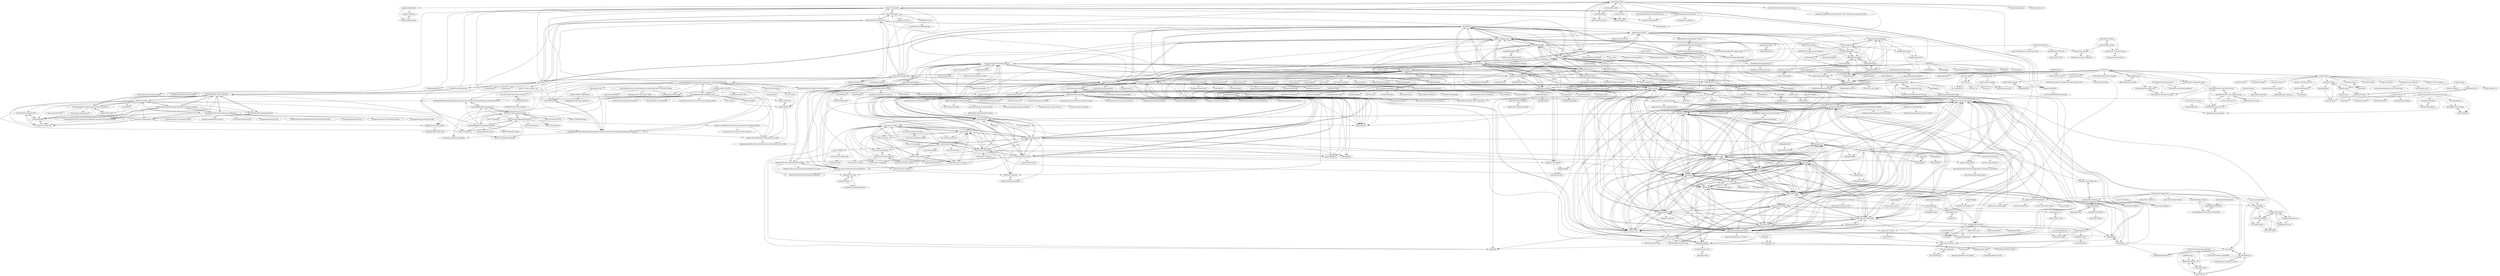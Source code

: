 digraph G {
"eclipsesrcool/poseidon" -> "eclipsesrcool/faucet"
"eclipsesrcool/poseidon" -> "eclipsesrcool/faucet-gui"
"torpyorg/torpy" -> "Marten4n6/TinyTor"
"torpyorg/torpy" -> "deedy5/requests_tor"
"torpyorg/torpy" -> "erdiaker/torrequest"
"torpyorg/torpy" -> "torproject/stem"
"opendaylight/openflowplugin" -> "opendaylight/ovsdb"
"opendaylight/openflowplugin" -> "opendaylight/aaa"
"opendaylight/openflowplugin" -> "opendaylight/netvirt"
"opendaylight/openflowplugin" -> "opendaylight/l2switch"
"opendaylight/openflowplugin" -> "opendaylight/docs"
"opendaylight/openflowplugin" -> "opendaylight/neutron"
"opendaylight/openflowplugin" -> "opendaylight/mdsal"
"santhisenan/SDN_DDoS_Simulation" -> "GAR-Project/project"
"santhisenan/SDN_DDoS_Simulation" -> "dz43developer/sdn-network-ddos-detection-using-machine-learning"
"santhisenan/SDN_DDoS_Simulation" -> "mishra14/DDoSAttackMitigationSystem"
"santhisenan/SDN_DDoS_Simulation" -> "icesonata/DDoSDN"
"santhisenan/SDN_DDoS_Simulation" -> "aswanthpp/Analysis-of-DDoS-Attacks-in-SDN-Environments"
"santhisenan/SDN_DDoS_Simulation" -> "vishalsingh45/SDN-DDOS-Detection-and-Mitigation-using-ML-and-Statistical-methods"
"santhisenan/SDN_DDoS_Simulation" -> "felipealencar/sdn-ddos-monitor"
"santhisenan/SDN_DDoS_Simulation" -> "ssulca/ddosdn"
"santhisenan/SDN_DDoS_Simulation" -> "chiragbiradar/DDoS-Attack-Detection-and-Mitigation"
"santhisenan/SDN_DDoS_Simulation" -> "Anandkumar26/DDOSAttack_SDN"
"santhisenan/SDN_DDoS_Simulation" -> "w-disaster/svm-ddos-sdn"
"facebook/openr" -> "facebook/fboss"
"facebook/openr" -> "opencomputeproject/OpenNetworkLinux"
"facebook/openr" -> "facebookarchive/fbzmq"
"facebook/openr" -> "facebookarchive/bistro"
"facebook/openr" -> "facebook/openbmc" ["e"=1]
"facebook/openr" -> "open-traffic-generator/ixia-c" ["e"=1]
"facebook/openr" -> "openconfig/gnmi" ["e"=1]
"facebook/openr" -> "robshakir/pyangbind" ["e"=1]
"facebook/openr" -> "openconfig/public" ["e"=1]
"facebook/openr" -> "karimra/gnmic" ["e"=1]
"facebook/openr" -> "SNAS/openbmp" ["e"=1]
"facebook/openr" -> "NetSys/bess" ["e"=1]
"facebook/openr" -> "Exa-Networks/exabgp" ["e"=1]
"facebook/openr" -> "Broadcom-Switch/OpenNSL"
"facebook/openr" -> "vrnetlab/vrnetlab" ["e"=1]
"ljm625/SRv6_Sandbox" -> "netgroup/SRv6-net-prog"
"ljm625/SRv6_Sandbox" -> "netgroup/rose-srv6-control-plane"
"ljm625/SRv6_Sandbox" -> "netgroup/srv6-mininet-extensions"
"facebookarchive/bistro" -> "facebookarchive/fbzmq"
"facebookarchive/bistro" -> "facebook/fatal" ["e"=1]
"facebookarchive/bistro" -> "facebook/openr"
"facebookarchive/bistro" -> "facebook/wangle" ["e"=1]
"facebookarchive/bistro" -> "facebook/fboss"
"facebookarchive/bistro" -> "facebook/fbthrift" ["e"=1]
"facebookarchive/bistro" -> "mesos/chronos" ["e"=1]
"facebookarchive/bistro" -> "distribworks/dkron" ["e"=1]
"facebookarchive/bistro" -> "facebook/mcrouter" ["e"=1]
"facebookarchive/bistro" -> "MicrosoftResearch/Dryad" ["e"=1]
"facebookarchive/bistro" -> "facebookarchive/liblogfaf" ["e"=1]
"facebookarchive/bistro" -> "facebookarchive/gnlpy"
"facebookarchive/bistro" -> "facebookarchive/libphenom" ["e"=1]
"facebookarchive/bistro" -> "facebookarchive/fbtftp" ["e"=1]
"facebookarchive/bistro" -> "facebook/between-meals" ["e"=1]
"opendaylight/controller" -> "opennetworkinglab/onos"
"opendaylight/controller" -> "opendaylight/openflowplugin"
"opendaylight/controller" -> "opendaylight/yangtools"
"opendaylight/controller" -> "opendaylight/netconf"
"opendaylight/controller" -> "floodlight/floodlight"
"opendaylight/controller" -> "opendaylight/mdsal"
"opendaylight/controller" -> "opendaylight/ovsdb"
"opendaylight/controller" -> "opendaylight/docs"
"opendaylight/controller" -> "sdnhub/SDNHub_Opendaylight_Tutorial"
"opendaylight/controller" -> "faucetsdn/ryu"
"opendaylight/controller" -> "opendaylight/aaa"
"opendaylight/controller" -> "openvswitch/ovs" ["e"=1]
"opendaylight/controller" -> "noxrepo/nox"
"opendaylight/controller" -> "noxrepo/pox"
"opendaylight/controller" -> "Juniper/contrail-controller" ["e"=1]
"opendaylight/yangtools" -> "opendaylight/netconf"
"opendaylight/yangtools" -> "opendaylight/mdsal"
"opendaylight/yangtools" -> "opendaylight/openflowplugin"
"opendaylight/yangtools" -> "opendaylight/ovsdb"
"opendaylight/yangtools" -> "opendaylight/docs"
"opendaylight/yangtools" -> "tail-f-systems/JNC"
"opendaylight/yangtools" -> "opendaylight/aaa"
"mininet/mininet" -> "faucetsdn/ryu"
"mininet/mininet" -> "openvswitch/ovs" ["e"=1]
"mininet/mininet" -> "noxrepo/pox"
"mininet/mininet" -> "opennetworkinglab/onos"
"mininet/mininet" -> "mininet/openflow-tutorial"
"mininet/mininet" -> "p4lang/tutorials"
"mininet/mininet" -> "sdnds-tw/awesome-sdn"
"mininet/mininet" -> "floodlight/floodlight"
"mininet/mininet" -> "intrig-unicamp/mininet-wifi"
"mininet/mininet" -> "containernet/containernet"
"mininet/mininet" -> "p4lang/behavioral-model"
"mininet/mininet" -> "FRRouting/frr" ["e"=1]
"mininet/mininet" -> "sonic-net/SONiC"
"mininet/mininet" -> "secdev/scapy" ["e"=1]
"mininet/mininet" -> "p4lang/p4c"
"Broadcom-Network-Switching-Software/SDKLT" -> "Broadcom-Switch/OpenNSL"
"Broadcom-Network-Switching-Software/SDKLT" -> "Broadcom-Network-Switching-Software/OpenBCM"
"Broadcom-Network-Switching-Software/SDKLT" -> "Broadcom-Network-Switching-Software/OpenNSL-Tool-Suite"
"Broadcom-Network-Switching-Software/SDKLT" -> "Broadcom-Network-Switching-Software/OpenNSA"
"Broadcom-Network-Switching-Software/SDKLT" -> "opencomputeproject/OpenNetworkLinux"
"Broadcom-Network-Switching-Software/SDKLT" -> "nplang/NPL-Tutorials"
"facyber/awesome-networking" -> "nyquist/awesome-networking"
"facyber/awesome-networking" -> "bregman-arie/computer-networking" ["e"=1]
"facyber/awesome-networking" -> "jubalh/awesome-os" ["e"=1]
"facyber/awesome-networking" -> "clowwindy/Awesome-Networking" ["e"=1]
"facyber/awesome-networking" -> "sdnds-tw/awesome-sdn"
"facyber/awesome-networking" -> "briatte/awesome-network-analysis" ["e"=1]
"facyber/awesome-networking" -> "eovchar/neteng-roadmap"
"facyber/awesome-networking" -> "networktocode/awesome-network-automation" ["e"=1]
"facyber/awesome-networking" -> "mostafatouny/awesome-theoretical-computer-science" ["e"=1]
"facyber/awesome-networking" -> "brootware/awesome-cyber-security-university" ["e"=1]
"facyber/awesome-networking" -> "BubuAnabelas/awesome-markdown" ["e"=1]
"facyber/awesome-networking" -> "friskfrysefrugt/awesome-networking"
"facyber/awesome-networking" -> "infinite-education/linux-admin-roadmap"
"facyber/awesome-networking" -> "manjunath5496/Networking-Books"
"facyber/awesome-networking" -> "JakobTheDev/awesome-devsecops" ["e"=1]
"nsg-ethz/p4-learning" -> "jafingerhut/p4-guide"
"nsg-ethz/p4-learning" -> "barefootnetworks/Open-Tofino"
"nsg-ethz/p4-learning" -> "p4lang/tutorials"
"nsg-ethz/p4-learning" -> "nsg-ethz/p4-utils"
"nsg-ethz/p4-learning" -> "Princeton-Cabernet/p4-projects"
"nsg-ethz/p4-learning" -> "p4lang/behavioral-model"
"nsg-ethz/p4-learning" -> "opennetworkinglab/ngsdn-tutorial"
"nsg-ethz/p4-learning" -> "p4lang/p4c"
"nsg-ethz/p4-learning" -> "p4lang/p4app-switchML"
"nsg-ethz/p4-learning" -> "p4lang/p4-spec"
"nsg-ethz/p4-learning" -> "netx-repo/netcache-p4"
"nsg-ethz/p4-learning" -> "p4lang/p4-applications"
"nsg-ethz/p4-learning" -> "p4lang/p4runtime"
"nsg-ethz/p4-learning" -> "P4ELTE/t4p4s"
"nsg-ethz/p4-learning" -> "alibaba-edu/High-Precision-Congestion-Control" ["e"=1]
"mininet/openflow-tutorial" -> "noxrepo/pox"
"mininet/openflow-tutorial" -> "mininet/mininet"
"mininet/openflow-tutorial" -> "faucetsdn/ryu"
"mininet/openflow-tutorial" -> "opennetworkinglab/flowvisor"
"mininet/openflow-tutorial" -> "floodlight/floodlight"
"mininet/openflow-tutorial" -> "mininet/openflow"
"mininet/openflow-tutorial" -> "intrig-unicamp/mininet-wifi"
"mininet/openflow-tutorial" -> "opennetworkinglab/onos"
"mininet/openflow-tutorial" -> "noise-lab/Coursera-SDN"
"mininet/openflow-tutorial" -> "YanHaoChen/Learning-SDN"
"mininet/openflow-tutorial" -> "p4lang/tutorials"
"mininet/openflow-tutorial" -> "opennetworkinglab/ngsdn-tutorial"
"mininet/openflow-tutorial" -> "CPqD/ofsoftswitch13"
"mininet/openflow-tutorial" -> "openvswitch/ovs" ["e"=1]
"knetsolutions/learn-sdn-with-ryu" -> "Ehsan70/RyuApps"
"knetsolutions/learn-sdn-with-ryu" -> "wildan2711/multipath"
"knetsolutions/learn-sdn-with-ryu" -> "andrew-miao/study_sdn"
"knetsolutions/learn-sdn-with-ryu" -> "YanHaoChen/Learning-SDN"
"knetsolutions/learn-sdn-with-ryu" -> "GuetYe/DRL-M4MR"
"knetsolutions/learn-sdn-with-ryu" -> "muzixing/ryu"
"knetsolutions/learn-sdn-with-ryu" -> "faucetsdn/ryu"
"knetsolutions/learn-sdn-with-ryu" -> "santhisenan/SDN_DDoS_Simulation"
"kevinbird61/p4-researching" -> "Princeton-Cabernet/p4-projects"
"kevinbird61/p4-researching" -> "p4lang/p4runtime-shell"
"kevinbird61/p4-researching" -> "aclapolli/ddosd-p4"
"kevinbird61/p4-researching" -> "chenxiang2019/The-Road-to-P4"
"RightMesh/Terra" -> "NodleCode/dtn7-kotlin"
"lldpd/lldpd" -> "mstpd/mstpd"
"lldpd/lldpd" -> "jpirko/libteam" ["e"=1]
"lldpd/lldpd" -> "intel/openlldp"
"lldpd/lldpd" -> "raspi/WinLLDPService" ["e"=1]
"lldpd/lldpd" -> "Broadcom-Network-Switching-Software/OpenBCM"
"lldpd/lldpd" -> "sonic-net/sonic-swss"
"lldpd/lldpd" -> "CumulusNetworks/ifupdown2"
"lldpd/lldpd" -> "FRRouting/frr" ["e"=1]
"lldpd/lldpd" -> "facebook/fboss"
"lldpd/lldpd" -> "BIRD/bird" ["e"=1]
"lldpd/lldpd" -> "Broadcom-Switch/OpenNSL"
"nsg-ethz/p4-utils" -> "nsg-ethz/p4-learning"
"nsg-ethz/p4-utils" -> "jafingerhut/p4-guide"
"nsg-ethz/p4-utils" -> "Princeton-Cabernet/p4-projects"
"nsg-ethz/p4-utils" -> "barefootnetworks/Open-Tofino"
"nsg-ethz/p4-utils" -> "p4lang/behavioral-model"
"nsg-ethz/p4-utils" -> "p4lang/p4app"
"nsg-ethz/p4-utils" -> "p4lang/p4runtime-shell"
"nsg-ethz/p4-utils" -> "osinstom/P4-OvS"
"nsg-ethz/p4-utils" -> "p4lang/p4runtime"
"nsg-ethz/p4-utils" -> "opennetworkinglab/ngsdn-tutorial"
"nsg-ethz/p4-utils" -> "p4lang/tutorials"
"nsg-ethz/p4-utils" -> "p4lang/p4-spec"
"nsg-ethz/p4-utils" -> "netx-repo/netcache-p4"
"nsg-ethz/p4-utils" -> "p4pktgen/p4pktgen"
"nsg-ethz/p4-utils" -> "nsg-ethz/ACC-Turbo"
"Princeton-Cabernet/p4-projects" -> "barefootnetworks/Open-Tofino"
"Princeton-Cabernet/p4-projects" -> "nsg-ethz/p4-learning"
"Princeton-Cabernet/p4-projects" -> "jafingerhut/p4-guide"
"Princeton-Cabernet/p4-projects" -> "cucl-srg/IIsy"
"Princeton-Cabernet/p4-projects" -> "osinstom/P4-OvS"
"Princeton-Cabernet/p4-projects" -> "p4lang/p4runtime-shell"
"Princeton-Cabernet/p4-projects" -> "Princeton-Cabernet/BeauCoup"
"Princeton-Cabernet/p4-projects" -> "nsg-ethz/p4-utils"
"Princeton-Cabernet/p4-projects" -> "p4lang/p4app-switchML"
"Princeton-Cabernet/p4-projects" -> "NetFPGA/P4-NetFPGA-public"
"Princeton-Cabernet/p4-projects" -> "opennetworkinglab/ngsdn-tutorial"
"Princeton-Cabernet/p4-projects" -> "p4pktgen/p4pktgen"
"Princeton-Cabernet/p4-projects" -> "Sonata-Princeton/SONATA-DEV"
"Princeton-Cabernet/p4-projects" -> "IDP-code/NetBeacon"
"Princeton-Cabernet/p4-projects" -> "p4lang/p4app"
"TUDelftNAS/SDN-OpenNetMon" -> "rizkydharmawan/firewall-on-sdn"
"BNN-UPC/NetworkModelingDatasets" -> "knowledgedefinednetworking/demo-routenet"
"BNN-UPC/NetworkModelingDatasets" -> "BNN-UPC/datanetAPI"
"BNN-UPC/NetworkModelingDatasets" -> "BNN-UPC/GNNetworkingChallenge"
"BNN-UPC/NetworkModelingDatasets" -> "BNN-UPC/Papers"
"BNN-UPC/NetworkModelingDatasets" -> "danielaCasasv/RSIR-Reinforcement-Learning-and-SDN-Intelligent-Routing"
"BNN-UPC/NetworkModelingDatasets" -> "justus-comnets/qr-sdn"
"BNN-UPC/NetworkModelingDatasets" -> "BNN-UPC/GNNPapersCommNets"
"BNN-UPC/NetworkModelingDatasets" -> "knowledgedefinednetworking/net2vec"
"PANTHEONtech/lighty" -> "PANTHEONtech/lighty-netconf-simulator"
"PANTHEONtech/lighty" -> "opendaylight/mdsal"
"PANTHEONtech/lighty" -> "opendaylight/yangtools"
"Juniper/netconf-java" -> "dana-i2cat/netconf4j"
"Juniper/netconf-java" -> "tail-f-systems/JNC"
"KatharaFramework/Kathara-Labs" -> "KatharaFramework/Kathara"
"KatharaFramework/Kathara-Labs" -> "KatharaFramework/Docker-Images"
"KatharaFramework/Kathara-Labs" -> "KatharaFramework/Netkit-Lab-Generator"
"opennetworklinux/ONL" -> "Broadcom-Switch/OpenNSL"
"opennetworklinux/ONL" -> "opencomputeproject/OCP-Networking-Project-Community-Contributions"
"torproject/torspec" -> "torproject/chutney"
"torproject/torspec" -> "torproject/stem"
"torproject/torspec" -> "torproject/sbws"
"torproject/torspec" -> "torproject/support"
"p4lang/p4runtime" -> "p4lang/p4runtime-shell"
"p4lang/p4runtime" -> "p4lang/PI"
"p4lang/p4runtime" -> "barefootnetworks/Open-Tofino"
"p4lang/p4runtime" -> "p4lang/behavioral-model"
"p4lang/p4runtime" -> "p4lang/p4-spec"
"p4lang/p4runtime" -> "osinstom/P4-OvS"
"p4lang/p4runtime" -> "Princeton-Cabernet/p4-projects"
"p4lang/p4runtime" -> "antoninbas/p4runtime-go-client"
"p4lang/p4runtime" -> "stratum/stratum"
"p4lang/p4runtime" -> "p4lang/p4c"
"p4lang/p4runtime" -> "opennetworkinglab/ngsdn-tutorial"
"p4lang/p4runtime" -> "p4lang/p4-constraints"
"p4lang/p4runtime" -> "p4lang/ptf"
"p4lang/p4runtime" -> "jafingerhut/p4-guide"
"p4lang/p4runtime" -> "p4lang/switch"
"BlockLiu/ElasticSketchCode" -> "huangqundl/SketchLearn"
"BlockLiu/ElasticSketchCode" -> "Light-Guardian/LightGuardian"
"BlockLiu/ElasticSketchCode" -> "SketchLib/P4_SketchLib"
"BlockLiu/ElasticSketchCode" -> "N2-Sys/OmniMon"
"BlockLiu/ElasticSketchCode" -> "harvard-cns/opensketch"
"BlockLiu/ElasticSketchCode" -> "Sonata-Princeton/SONATA-DEV"
"BlockLiu/ElasticSketchCode" -> "Gavindeed/HeavyGuardian"
"BlockLiu/ElasticSketchCode" -> "yindazhang/CocoSketch"
"BlockLiu/ElasticSketchCode" -> "Grace-TL/SpreadSketch"
"BlockLiu/ElasticSketchCode" -> "jiexray/Elastic-Sketch-P4"
"adjacentlink/emane" -> "adjacentlink/emane-tutorial"
"adjacentlink/emane" -> "coreemu/core"
"adjacentlink/emane" -> "USNavalResearchLaboratory/sdt"
"adjacentlink/emane" -> "USNavalResearchLaboratory/mgen"
"jagan103/DDos-SDN" -> "aswanthpp/Analysis-of-DDoS-Attacks-in-SDN-Environments"
"p4lang/p4runtime-shell" -> "p4lang/p4runtime"
"p4lang/p4runtime-shell" -> "antoninbas/p4runtime-go-client"
"p4lang/p4runtime-shell" -> "osinstom/P4-OvS"
"p4lang/p4runtime-shell" -> "stratum/fabric-tna"
"shadow/shadow" -> "shadow/shadow-plugin-tor"
"shadow/shadow" -> "torps/torps"
"shadow/shadow" -> "shadow/tornettools"
"shadow/shadow" -> "shadow/tgen"
"shadow/shadow" -> "coreemu/core"
"shadow/shadow" -> "tor2web/Tor2web" ["e"=1]
"shadow/shadow" -> "madsim-rs/madsim" ["e"=1]
"shadow/shadow" -> "torproject/chutney"
"shadow/shadow" -> "torproject/torspec"
"shadow/shadow" -> "antitree/private-tor-network"
"shadow/shadow" -> "webfp/tor-browser-selenium" ["e"=1]
"shadow/shadow" -> "awslabs/shuttle" ["e"=1]
"shadow/shadow" -> "stateright/stateright" ["e"=1]
"shadow/shadow" -> "hawkw/tinymetrics"
"shadow/shadow" -> "Attacks-on-Tor/Attacks-on-Tor"
"torproject/stem" -> "torproject/nyx"
"torproject/stem" -> "torproject/torspec"
"torproject/stem" -> "torproject/chutney"
"qhb1001/SDN-Simulation" -> "li-ch/rl-routing"
"qhb1001/SDN-Simulation" -> "TareqTayeh/AROM-DRL_Adaptive-Routing-Optimization-for-QoS-aware-SDNs-using-Deep-Reinforcement-Learning"
"IQTLabs/CRviz" -> "IQTLabs/pcapplot"
"BNN-UPC/Papers" -> "knowledgedefinednetworking/Unveiling-the-potential-of-GNN-for-network-modeling-and-optimization-in-SDN"
"BNN-UPC/Papers" -> "BNN-UPC/GNNPapersCommNets"
"BNN-UPC/Papers" -> "BNN-UPC/NetworkModelingDatasets"
"Abacus-Group-RTO/main-security-testing-tools" -> "ralvarep/Penetration-Testing"
"Abacus-Group-RTO/main-security-testing-tools" -> "noobscode/kalel"
"Abacus-Group-RTO/main-security-testing-tools" -> "nccgroup/gitpwnd"
"Abacus-Group-RTO/main-security-testing-tools" -> "Johnson90512/Awesome-Security-Resources"
"Abacus-Group-RTO/main-security-testing-tools" -> "GoVanguard/wifi-pickle"
"Abacus-Group-RTO/main-security-testing-tools" -> "GoVanguard/pyShodan"
"IQTLabs/pcapplot" -> "IQTLabs/pipette"
"nyquist/awesome-networking" -> "facyber/awesome-networking"
"nyquist/awesome-networking" -> "cisco-ie/awesome-network-programmability"
"nyquist/awesome-networking" -> "friskfrysefrugt/awesome-networking"
"nyquist/awesome-networking" -> "bregman-arie/computer-networking" ["e"=1]
"nyquist/awesome-networking" -> "sdnds-tw/awesome-sdn"
"nyquist/awesome-networking" -> "networktocode/awesome-network-automation" ["e"=1]
"nyquist/awesome-networking" -> "eozer/awesome-snmp" ["e"=1]
"nyquist/awesome-networking" -> "Aksheet10/Cyber-Security-Resources"
"nyquist/awesome-networking" -> "Johnson90512/Awesome-Security-Resources"
"p4pktgen/p4pktgen" -> "P4ELTE/t4p4s"
"p4pktgen/p4pktgen" -> "LucasMFreire/assert-p4"
"p4pktgen/p4pktgen" -> "osinstom/P4-OvS"
"p4pktgen/p4pktgen" -> "intel/host-int"
"p4pktgen/p4pktgen" -> "vmware-archive/p4c-xdp"
"EtherTW/tickets" -> "EtherTW/LogoVote2017"
"dfarrell07/wcbench" -> "trema/cbench"
"p4lang/education" -> "intrig-unicamp/P4-HH"
"nplang/NPL-Tutorials" -> "nplang/NPL-Example-Applications"
"nplang/NPL-Tutorials" -> "nplang/NPL-Spec"
"nplang/NPL-Example-Applications" -> "nplang/NPL-Tutorials"
"knowledgedefinednetworking/demo-routenet" -> "BNN-UPC/NetworkModelingDatasets"
"knowledgedefinednetworking/demo-routenet" -> "knowledgedefinednetworking/Unveiling-the-potential-of-GNN-for-network-modeling-and-optimization-in-SDN"
"knowledgedefinednetworking/demo-routenet" -> "knowledgedefinednetworking/net2vec"
"knowledgedefinednetworking/demo-routenet" -> "BNN-UPC/GNNetworkingChallenge"
"knowledgedefinednetworking/demo-routenet" -> "BNN-UPC/RouteNet-Erlang"
"knowledgedefinednetworking/demo-routenet" -> "BNN-UPC/Papers"
"knowledgedefinednetworking/demo-routenet" -> "ideafang/RouteNet-Pytorch"
"knowledgedefinednetworking/demo-routenet" -> "TareqTayeh/AROM-DRL_Adaptive-Routing-Optimization-for-QoS-aware-SDNs-using-Deep-Reinforcement-Learning"
"sdnhub/SDNHub_Opendaylight_Tutorial" -> "CiscoDevNet/opendaylight-sample-apps"
"knowledgedefinednetworking/a-deep-rl-approach-for-sdn-routing-optimization" -> "TareqTayeh/AROM-DRL_Adaptive-Routing-Optimization-for-QoS-aware-SDNs-using-Deep-Reinforcement-Learning"
"knowledgedefinednetworking/a-deep-rl-approach-for-sdn-routing-optimization" -> "GuetYe/DRL-M4MR"
"knowledgedefinednetworking/a-deep-rl-approach-for-sdn-routing-optimization" -> "cnktran/Reinforcement-Learning-Approach-to-Packet-Routing-on-a-Dynamic-Network"
"knowledgedefinednetworking/a-deep-rl-approach-for-sdn-routing-optimization" -> "knowledgedefinednetworking/Unveiling-the-potential-of-GNN-for-network-modeling-and-optimization-in-SDN"
"knowledgedefinednetworking/a-deep-rl-approach-for-sdn-routing-optimization" -> "jrayzhang6/CFR-RL"
"knowledgedefinednetworking/a-deep-rl-approach-for-sdn-routing-optimization" -> "paulalmasan/DRL-GNN-PPO"
"knowledgedefinednetworking/a-deep-rl-approach-for-sdn-routing-optimization" -> "knowledgedefinednetworking/DRL-GNN"
"knowledgedefinednetworking/a-deep-rl-approach-for-sdn-routing-optimization" -> "wildan2711/multipath"
"knowledgedefinednetworking/a-deep-rl-approach-for-sdn-routing-optimization" -> "netlab-lcy/DRL-OR"
"knowledgedefinednetworking/a-deep-rl-approach-for-sdn-routing-optimization" -> "qhb1001/SDN-Simulation"
"knowledgedefinednetworking/a-deep-rl-approach-for-sdn-routing-optimization" -> "dodoyuan/CongestionControlInSDN"
"knowledgedefinednetworking/a-deep-rl-approach-for-sdn-routing-optimization" -> "b-sai/Multi-Agent-DQN-Routing"
"knowledgedefinednetworking/a-deep-rl-approach-for-sdn-routing-optimization" -> "danielaCasasv/DRSIR-DRL-routing-approach-for-SDN"
"knowledgedefinednetworking/a-deep-rl-approach-for-sdn-routing-optimization" -> "li-ch/rl-routing"
"knowledgedefinednetworking/a-deep-rl-approach-for-sdn-routing-optimization" -> "fColangelo/MORA-Multi-Objective-Routing-Algorithm"
"knowledgedefinednetworking/net2vec" -> "knowledgedefinednetworking/Unveiling-the-potential-of-GNN-for-network-modeling-and-optimization-in-SDN"
"knowledgedefinednetworking/net2vec" -> "BNN-UPC/GNNetworkingChallenge"
"huangqundl/SketchLearn" -> "huangqundl/LD-Sketch"
"huangqundl/SketchLearn" -> "huangqundl/af_stream"
"dtn7/dtn7-gold" -> "dtn7/dtn7-rs"
"dtn7/dtn7-gold" -> "dtn7/awesome-dtn"
"GoVanguard/pyShodan" -> "GoVanguard/wifi-pickle"
"andreyqg/ddosmitigation" -> "aclapolli/ddosd-p4"
"knowledgedefinednetworking/Unveiling-the-potential-of-GNN-for-network-modeling-and-optimization-in-SDN" -> "knowledgedefinednetworking/net2vec"
"opendaylight/archived-integration" -> "opendaylight/groupbasedpolicy"
"opendaylight/archived-integration" -> "opendaylight/usc"
"opendaylight/archived-integration" -> "opendaylight/releng-builder"
"Broadcom-Switch/of-dpa" -> "Broadcom-Switch/OpenNSL"
"Broadcom-Switch/of-dpa" -> "floodlight/indigo"
"Broadcom-Switch/of-dpa" -> "onfsdn/atrium-docs"
"dlinknctu/OpenNet" -> "dragos-niculescu/ns3-wifi-infra-handoff"
"dtn7/dtn7-rs" -> "dtn7/bp7-rs"
"dtn7/dtn7-rs" -> "dtn7/dtn7-gold"
"dtn7/dtn7-rs" -> "dtn7/dtn7-go"
"dtn7/dtn7-rs" -> "dtn7/awesome-dtn"
"torps/torps" -> "shadow/shadow-plugin-tor"
"shadow/tgen" -> "shadow/tornettools"
"p4lang/p4-applications" -> "Princeton-Cabernet/p4-projects"
"p4lang/p4-applications" -> "p4lang/p4-spec"
"p4lang/p4-applications" -> "jafingerhut/p4-guide"
"p4lang/p4-applications" -> "netx-repo/netcache-p4"
"p4lang/p4-applications" -> "p4lang/ptf"
"bisdn/xdpd" -> "bisdn/basebox"
"faucetsdn/NetworkML" -> "faucetsdn/poseidon"
"faucetsdn/NetworkML" -> "CyberReboot/vent"
"faucetsdn/NetworkML" -> "IQTLabs/pcapplot"
"aswanthpp/Analysis-of-DDoS-Attacks-in-SDN-Environments" -> "jagan103/DDos-SDN"
"aswanthpp/Analysis-of-DDoS-Attacks-in-SDN-Environments" -> "Anandkumar26/DDOSAttack_SDN"
"aswanthpp/Analysis-of-DDoS-Attacks-in-SDN-Environments" -> "omkarsuram/SDN-DDoS"
"aswanthpp/Analysis-of-DDoS-Attacks-in-SDN-Environments" -> "GAR-Project/project"
"aswanthpp/Analysis-of-DDoS-Attacks-in-SDN-Environments" -> "adityaprakash-bobby/pox-stuff"
"aswanthpp/Analysis-of-DDoS-Attacks-in-SDN-Environments" -> "santhisenan/SDN_DDoS_Simulation"
"rare-freertr/RARE-bmv2" -> "stolsma/go-p4pack"
"wangdongxuking61/ryu" -> "wildan2711/multipath"
"netx-repo/netchain-p4" -> "netx-repo/NetLock"
"Marten4n6/TinyTor" -> "wbenny/mini-tor"
"adjacentlink/emane-tutorial" -> "adjacentlink/emane"
"torproject/chutney" -> "torproject/sbws"
"sliding-sketch/Sliding-Sketch" -> "zhouyangpkuer/ColdFilter"
"surajiyer3/DDoS-Detection-SDN" -> "w-disaster/svm-ddos-sdn"
"surajiyer3/DDoS-Detection-SDN" -> "icesonata/DDoSDN"
"netgroup/srv6-controller" -> "netgroup/srv6-mininet-extensions"
"arsheen/IDS-on-SDN-using-Machine-Learning" -> "Chandrahas-Soman/Simple_IDS_using_RYU_SDN_controller_and_Machine_Learning"
"opendaylight/ovsdb" -> "opendaylight/openflowplugin"
"opendaylight/ovsdb" -> "opendaylight/mdsal"
"opendaylight/ovsdb" -> "opendaylight/releng-builder"
"opendaylight/ovsdb" -> "opendaylight/nic"
"opendaylight/ovsdb" -> "opendaylight/l2switch"
"netx-repo/netcache-p4" -> "netx-repo/netchain-p4"
"netx-repo/netcache-p4" -> "netx-repo/NetLock"
"netx-repo/netcache-p4" -> "ProbabilisticINT/Mininet-PINT" ["e"=1]
"aclapolli/ddosd-p4" -> "aclapolli/ddosd-cpp"
"aclapolli/ddosd-p4" -> "asilha/ddosm-p4"
"felipealencar/sdn-ddos-monitor" -> "laochonlam/SDN_DDoS_CNN"
"noobscode/kalel" -> "ralvarep/Penetration-Testing"
"torproject/support" -> "torproject/sbws"
"opendaylight/groupbasedpolicy" -> "opendaylight/usc"
"zhouyangpkuer/ColdFilter" -> "zhouyangpkuer/Pyramid_Sketch_Framework"
"Samruddhi1995/Software-Defined-Networks" -> "pranav93y/multipath-RYU"
"opendaylight/dlux" -> "opendaylight/usc"
"nplang/NPL-Spec" -> "nplang/NPL-Tutorials"
"nplang/NPL-Spec" -> "nplang/NPL-Example-Applications"
"Gavindeed/HeavyGuardian" -> "zhouyangpkuer/Pyramid_Sketch_Framework"
"Gavindeed/HeavyGuardian" -> "zhouyangpkuer/ColdFilter"
"netgroup/srv6-mininet-extensions" -> "netgroup/srv6-controller"
"hu6360567/ryu-qos" -> "CheHsuan/RYU-TrafficMonitorApp"
"GoVanguard/wifi-pickle" -> "GoVanguard/pyShodan"
"Grace-TL/MV-Sketch" -> "Grace-TL/SpreadSketch"
"eclipsesrcool/faucet" -> "eclipsesrcool/faucet-gui"
"eclipsesrcool/faucet-gui" -> "eclipsesrcool/faucet"
"opennetworkinglab/onos" -> "opendaylight/controller"
"opennetworkinglab/onos" -> "stratum/stratum"
"opennetworkinglab/onos" -> "faucetsdn/ryu"
"opennetworkinglab/onos" -> "opennetworkinglab/ngsdn-tutorial"
"opennetworkinglab/onos" -> "p4lang/tutorials"
"opennetworkinglab/onos" -> "p4lang/behavioral-model"
"opennetworkinglab/onos" -> "openvswitch/ovs" ["e"=1]
"opennetworkinglab/onos" -> "jafingerhut/p4-guide"
"opennetworkinglab/onos" -> "floodlight/floodlight"
"opennetworkinglab/onos" -> "p4lang/p4c"
"opennetworkinglab/onos" -> "mininet/mininet"
"opennetworkinglab/onos" -> "sdnds-tw/awesome-sdn"
"opennetworkinglab/onos" -> "opencomputeproject/OpenNetworkLinux"
"opennetworkinglab/onos" -> "p4lang/PI"
"opennetworkinglab/onos" -> "nsg-ethz/p4-learning"
"opendaylight/sfc" -> "yyang13/ovs_nsh_patches"
"opendaylight/sfc" -> "opendaylight/releng-autorelease"
"opendaylight/sfc" -> "opendaylight/vpnservice"
"GAR-Project/project" -> "santhisenan/SDN_DDoS_Simulation"
"GAR-Project/project" -> "dz43developer/sdn-network-ddos-detection-using-machine-learning"
"GAR-Project/project" -> "icesonata/DDoSDN"
"GAR-Project/project" -> "w-disaster/svm-ddos-sdn"
"GAR-Project/project" -> "ssulca/ddosdn"
"GAR-Project/project" -> "chiragbiradar/DDoS-Attack-Detection-and-Mitigation"
"GAR-Project/project" -> "aswanthpp/Analysis-of-DDoS-Attacks-in-SDN-Environments"
"GAR-Project/project" -> "surajiyer3/DDoS-Detection-SDN"
"GAR-Project/project" -> "felipealencar/sdn-ddos-monitor"
"GAR-Project/project" -> "vishalsingh45/SDN-DDOS-Detection-and-Mitigation-using-ML-and-Statistical-methods"
"GAR-Project/project" -> "Anandkumar26/DDOSAttack_SDN"
"GAR-Project/project" -> "jagan103/DDos-SDN"
"GAR-Project/project" -> "mishra14/DDoSAttackMitigationSystem"
"faucetsdn/ryu" -> "mininet/mininet"
"faucetsdn/ryu" -> "opennetworkinglab/onos"
"faucetsdn/ryu" -> "openvswitch/ovs" ["e"=1]
"faucetsdn/ryu" -> "noxrepo/pox"
"faucetsdn/ryu" -> "faucetsdn/faucet"
"faucetsdn/ryu" -> "floodlight/floodlight"
"faucetsdn/ryu" -> "muzixing/ryu"
"faucetsdn/ryu" -> "knetsolutions/learn-sdn-with-ryu"
"faucetsdn/ryu" -> "YanHaoChen/Learning-SDN"
"faucetsdn/ryu" -> "intrig-unicamp/mininet-wifi"
"faucetsdn/ryu" -> "opendaylight/controller"
"faucetsdn/ryu" -> "CPqD/ofsoftswitch13"
"faucetsdn/ryu" -> "sdnds-tw/awesome-sdn"
"faucetsdn/ryu" -> "containernet/containernet"
"faucetsdn/ryu" -> "p4lang/tutorials"
"opendaylight/docs" -> "opendaylight/netconf"
"opendaylight/docs" -> "opendaylight/aaa"
"opendaylight/docs" -> "opendaylight/openflowplugin"
"floodlight/floodlight" -> "noxrepo/pox"
"floodlight/floodlight" -> "opendaylight/controller"
"floodlight/floodlight" -> "faucetsdn/ryu"
"floodlight/floodlight" -> "opennetworkinglab/onos"
"floodlight/floodlight" -> "mininet/mininet"
"floodlight/floodlight" -> "openvswitch/ovs" ["e"=1]
"floodlight/floodlight" -> "noxrepo/nox"
"floodlight/floodlight" -> "mininet/openflow-tutorial"
"floodlight/floodlight" -> "floodlight/loxigen"
"floodlight/floodlight" -> "noise-lab/Coursera-SDN"
"floodlight/floodlight" -> "opennetworkinglab/flowvisor"
"floodlight/floodlight" -> "sdnds-tw/awesome-sdn"
"floodlight/floodlight" -> "CPqD/ofsoftswitch13"
"floodlight/floodlight" -> "faucetsdn/faucet"
"floodlight/floodlight" -> "floodlight/floodlight-webui"
"stratum/stratum" -> "opennetworkinglab/ngsdn-tutorial"
"stratum/stratum" -> "p4lang/p4runtime-shell"
"stratum/stratum" -> "p4lang/PI"
"stratum/stratum" -> "barefootnetworks/Open-Tofino"
"stratum/stratum" -> "p4lang/behavioral-model"
"stratum/stratum" -> "jafingerhut/p4-guide"
"stratum/stratum" -> "p4lang/p4c"
"stratum/stratum" -> "p4lang/p4runtime"
"stratum/stratum" -> "p4lang/p4-spec"
"stratum/stratum" -> "opencomputeproject/OpenNetworkLinux"
"stratum/stratum" -> "opencomputeproject/SAI"
"stratum/stratum" -> "opennetworkinglab/onos"
"stratum/stratum" -> "Princeton-Cabernet/p4-projects"
"stratum/stratum" -> "ipdk-io/ipdk"
"stratum/stratum" -> "p4lang/tdi"
"p4lang/behavioral-model" -> "p4lang/p4c"
"p4lang/behavioral-model" -> "p4lang/tutorials"
"p4lang/behavioral-model" -> "jafingerhut/p4-guide"
"p4lang/behavioral-model" -> "p4lang/PI"
"p4lang/behavioral-model" -> "p4lang/p4-spec"
"p4lang/behavioral-model" -> "nsg-ethz/p4-learning"
"p4lang/behavioral-model" -> "barefootnetworks/Open-Tofino"
"p4lang/behavioral-model" -> "p4lang/p4runtime"
"p4lang/behavioral-model" -> "p4lang/switch"
"p4lang/behavioral-model" -> "stratum/stratum"
"p4lang/behavioral-model" -> "opennetworkinglab/ngsdn-tutorial"
"p4lang/behavioral-model" -> "nsg-ethz/p4-utils"
"p4lang/behavioral-model" -> "p4lang/ptf"
"p4lang/behavioral-model" -> "Princeton-Cabernet/p4-projects"
"p4lang/behavioral-model" -> "p4lang/p4runtime-shell"
"opencomputeproject/onie" -> "opencomputeproject/OpenNetworkLinux"
"opencomputeproject/onie" -> "opencomputeproject/SAI"
"opencomputeproject/onie" -> "sonic-net/sonic-buildimage"
"opencomputeproject/onie" -> "sonic-net/SONiC"
"opencomputeproject/onie" -> "Broadcom-Switch/OpenNSL"
"opencomputeproject/onie" -> "CumulusNetworks/DUE"
"opencomputeproject/onie" -> "opencomputeproject/oom"
"opencomputeproject/onie" -> "facebook/fboss"
"opencomputeproject/onie" -> "stratum/stratum"
"opencomputeproject/onie" -> "Broadcom-Switch/SAI"
"opencomputeproject/onie" -> "sonic-net/sonic-swss"
"opencomputeproject/onie" -> "Broadcom-Network-Switching-Software/SDKLT"
"opencomputeproject/onie" -> "sonic-net/sonic-mgmt"
"opencomputeproject/onie" -> "opennetworklinux/ONL"
"opencomputeproject/onie" -> "Broadcom-Switch/of-dpa"
"dz43developer/sdn-network-ddos-detection-using-machine-learning" -> "icesonata/DDoSDN"
"dz43developer/sdn-network-ddos-detection-using-machine-learning" -> "santhisenan/SDN_DDoS_Simulation"
"dz43developer/sdn-network-ddos-detection-using-machine-learning" -> "GAR-Project/project"
"dz43developer/sdn-network-ddos-detection-using-machine-learning" -> "chiragbiradar/DDoS-Attack-Detection-and-Mitigation"
"dz43developer/sdn-network-ddos-detection-using-machine-learning" -> "w-disaster/svm-ddos-sdn"
"dz43developer/sdn-network-ddos-detection-using-machine-learning" -> "vishalsingh45/SDN-DDOS-Detection-and-Mitigation-using-ML-and-Statistical-methods"
"dz43developer/sdn-network-ddos-detection-using-machine-learning" -> "mishra14/DDoSAttackMitigationSystem"
"USNavalResearchLaboratory/mgen" -> "USNavalResearchLaboratory/nrlsmf"
"USNavalResearchLaboratory/mgen" -> "USNavalResearchLaboratory/sdt"
"USNavalResearchLaboratory/mgen" -> "wineslab/colosseum-oran-coloran-dataset"
"nsg-ethz/mini_internet_project" -> "nsg-ethz/ACC-Turbo"
"nsg-ethz/mini_internet_project" -> "nsg-ethz/p4-learning"
"nsg-ethz/mini_internet_project" -> "nsg-ethz/p4-utils"
"N2-Sys/OmniMon" -> "N2-Sys/OmniSketch"
"N2-Sys/OmniMon" -> "N2-Sys/NZE-Sketch"
"N2-Sys/OmniMon" -> "N2-Sys/PR-Sketch"
"N2-Sys/OmniMon" -> "huangqundl/LD-Sketch"
"knowledgedefinednetworking/DRL-GNN" -> "paulalmasan/DRL-GNN-PPO"
"knowledgedefinednetworking/DRL-GNN" -> "BNN-UPC/ENERO"
"knowledgedefinednetworking/DRL-GNN" -> "jwwthu/GNN-Communication-Networks" ["e"=1]
"knowledgedefinednetworking/DRL-GNN" -> "netlab-lcy/DRL-OR"
"knowledgedefinednetworking/DRL-GNN" -> "knowledgedefinednetworking/Unveiling-the-potential-of-GNN-for-network-modeling-and-optimization-in-SDN"
"knowledgedefinednetworking/DRL-GNN" -> "BNN-UPC/NetworkModelingDatasets"
"knowledgedefinednetworking/DRL-GNN" -> "knowledgedefinednetworking/demo-routenet"
"knowledgedefinednetworking/DRL-GNN" -> "GuetYe/DRL-M4MR"
"knowledgedefinednetworking/DRL-GNN" -> "knowledgedefinednetworking/a-deep-rl-approach-for-sdn-routing-optimization"
"knowledgedefinednetworking/DRL-GNN" -> "Barry0310/DRL-GNN-implement"
"knowledgedefinednetworking/DRL-GNN" -> "Lei-Kun/DRL-and-graph-neural-network-for-routing-problems" ["e"=1]
"knowledgedefinednetworking/DRL-GNN" -> "TareqTayeh/AROM-DRL_Adaptive-Routing-Optimization-for-QoS-aware-SDNs-using-Deep-Reinforcement-Learning"
"knowledgedefinednetworking/DRL-GNN" -> "netlab-lcy/DRL-OR-S"
"knowledgedefinednetworking/DRL-GNN" -> "BNN-UPC/Papers"
"knowledgedefinednetworking/DRL-GNN" -> "PKU-RL/DGN" ["e"=1]
"ssulca/ddosdn" -> "w-disaster/svm-ddos-sdn"
"muzixing/ryu" -> "wildan2711/multipath"
"muzixing/ryu" -> "Ehsan70/RyuApps"
"muzixing/ryu" -> "faucetsdn/ryu"
"muzixing/ryu" -> "knetsolutions/learn-sdn-with-ryu"
"muzixing/ryu" -> "wangdongxuking61/ryu"
"muzixing/ryu" -> "YanHaoChen/Learning-SDN"
"muzixing/ryu" -> "Huangmachi/PureSDN"
"muzixing/ryu" -> "knowledgedefinednetworking/demo-routenet"
"muzixing/ryu" -> "wildan2711/delay_monitor_sdn"
"muzixing/ryu" -> "nayanseth/sdn-loadbalancing"
"muzixing/ryu" -> "muzixing/fattree"
"muzixing/ryu" -> "castroflavio/ryu"
"muzixing/ryu" -> "TareqTayeh/AROM-DRL_Adaptive-Routing-Optimization-for-QoS-aware-SDNs-using-Deep-Reinforcement-Learning"
"muzixing/ryu" -> "GuetYe/DRL-M4MR"
"scspcommunity/Cyber-Sec-Resources" -> "Johnson90512/Awesome-Security-Resources"
"danielaCasasv/RSIR-Reinforcement-Learning-and-SDN-Intelligent-Routing" -> "danielaCasasv/DRSIR-DRL-routing-approach-for-SDN"
"danielaCasasv/RSIR-Reinforcement-Learning-and-SDN-Intelligent-Routing" -> "zspcchinu/Optimal-routing-using-RL-with-SDN"
"cnktran/Reinforcement-Learning-Approach-to-Packet-Routing-on-a-Dynamic-Network" -> "b-sai/Multi-Agent-DQN-Routing"
"cnktran/Reinforcement-Learning-Approach-to-Packet-Routing-on-a-Dynamic-Network" -> "nickmagginas/4th_Year_Project_FINAL"
"cnktran/Reinforcement-Learning-Approach-to-Packet-Routing-on-a-Dynamic-Network" -> "rapariciopardo/PRISMA"
"antoninbas/p4runtime-go-client" -> "p4lang/p4runtime-shell"
"BNN-UPC/GNNetworkingChallenge" -> "BNN-UPC/datanetAPI"
"BNN-UPC/GNNetworkingChallenge" -> "knowledgedefinednetworking/net2vec"
"BNN-UPC/GNNetworkingChallenge" -> "knowledgedefinednetworking/demo-routenet"
"BNN-UPC/GNNetworkingChallenge" -> "BNN-UPC/RouteNet-Fermi"
"BNN-UPC/GNNetworkingChallenge" -> "BNN-UPC/NetworkModelingDatasets"
"BNN-UPC/GNNetworkingChallenge" -> "BNN-UPC/BNNetSimulator"
"BNN-UPC/GNNetworkingChallenge" -> "BNN-UPC/Papers"
"BNN-UPC/GNNetworkingChallenge" -> "BNN-UPC/ignnition"
"netx-repo/NetLock" -> "netx-repo/netchain-p4"
"netx-repo/NetLock" -> "netx-repo/netcache-p4"
"lagopus/lagopus" -> "CPqD/ofsoftswitch13"
"lagopus/lagopus" -> "01org/dpdk-ovs" ["e"=1]
"lagopus/lagopus" -> "vmware-archive/p4c-xdp"
"lagopus/lagopus" -> "OpenFastPath/ofp" ["e"=1]
"lagopus/lagopus" -> "bisdn/xdpd"
"cambridgehackers/connectal" -> "p4fpga/p4fpga"
"MaxiNet/MaxiNet" -> "emufog/emufog"
"MaxiNet/MaxiNet" -> "littlepretty/VirtualTimeKernel"
"cucl-srg/IIsy" -> "ksingh25/SwitchTree"
"cucl-srg/IIsy" -> "IDP-code/NetBeacon"
"cucl-srg/IIsy" -> "xgr19/Mousika"
"cucl-srg/IIsy" -> "Changgang-Zheng/Planter"
"cucl-srg/IIsy" -> "Princeton-Cabernet/p4-projects"
"opennetworkinglab/ngsdn-tutorial" -> "stratum/stratum"
"opennetworkinglab/ngsdn-tutorial" -> "barefootnetworks/Open-Tofino"
"opennetworkinglab/ngsdn-tutorial" -> "Princeton-Cabernet/p4-projects"
"opennetworkinglab/ngsdn-tutorial" -> "jafingerhut/p4-guide"
"opennetworkinglab/ngsdn-tutorial" -> "nsg-ethz/p4-learning"
"opennetworkinglab/ngsdn-tutorial" -> "opennetworkinglab/onos-p4-tutorial" ["e"=1]
"opennetworkinglab/ngsdn-tutorial" -> "p4lang/behavioral-model"
"opennetworkinglab/ngsdn-tutorial" -> "p4lang/tutorials"
"opennetworkinglab/ngsdn-tutorial" -> "p4lang/p4runtime"
"opennetworkinglab/ngsdn-tutorial" -> "p4lang/switch"
"opennetworkinglab/ngsdn-tutorial" -> "p4lang/p4runtime-shell"
"opennetworkinglab/ngsdn-tutorial" -> "p4lang/ptf"
"opennetworkinglab/ngsdn-tutorial" -> "nsg-ethz/p4-utils"
"opennetworkinglab/ngsdn-tutorial" -> "opennetworkinglab/onos"
"opennetworkinglab/ngsdn-tutorial" -> "p4lang/p4app"
"dentproject/dentOS" -> "opencomputeproject/OpenNetworkLinux"
"dentproject/dentOS" -> "Marvell-switching/switchdev-prestera"
"asilha/ddosm-p4" -> "asilha/euclid"
"asilha/euclid" -> "asilha/ddosm-p4"
"Broadcom-Network-Switching-Software/OpenBCM" -> "Broadcom-Switch/SAI"
"Broadcom-Network-Switching-Software/OpenBCM" -> "Broadcom-Network-Switching-Software/SDKLT"
"Broadcom-Network-Switching-Software/OpenBCM" -> "Broadcom-Network-Switching-Software/OpenNSA"
"Broadcom-Network-Switching-Software/OpenBCM" -> "Broadcom-Switch/OpenNSL"
"Broadcom-Network-Switching-Software/OpenBCM" -> "opencomputeproject/OpenNetworkLinux"
"Broadcom-Network-Switching-Software/OpenBCM" -> "nplang/NPL-Tutorials"
"Mellanox/SAI-Implementation" -> "Broadcom-Switch/SAI"
"uccmisl/5Gdataset" -> "wineslab/colosseum-oran-commag-dataset"
"uccmisl/5Gdataset" -> "IdahoLabResearch/5GAD" ["e"=1]
"USNavalResearchLaboratory/norm" -> "USNavalResearchLaboratory/protolib"
"USNavalResearchLaboratory/norm" -> "USNavalResearchLaboratory/nrlsmf"
"USNavalResearchLaboratory/norm" -> "USNavalResearchLaboratory/sdt"
"netgroup/rose-srv6-tutorial" -> "netgroup/rose-srv6-control-plane"
"BNN-UPC/datanetAPI" -> "BNN-UPC/GNNetworkingChallenge"
"opencomputeproject/OCP-Networking-Project-Community-Contributions" -> "opencomputeproject/opencompute"
"vishalsingh45/SDN-DDOS-Detection-and-Mitigation-using-ML-and-Statistical-methods" -> "w-disaster/svm-ddos-sdn"
"USNavalResearchLaboratory/nrlsmf" -> "USNavalResearchLaboratory/sdt"
"USNavalResearchLaboratory/sdt" -> "USNavalResearchLaboratory/nrlsmf"
"shadow/tornettools" -> "shadow/tgen"
"osinstom/P4-OvS" -> "p4lang/p4runtime-shell"
"osinstom/P4-OvS" -> "P4ELTE/t4p4s"
"osinstom/P4-OvS" -> "p4pktgen/p4pktgen"
"osinstom/P4-OvS" -> "antoninbas/p4runtime-go-client"
"osinstom/P4-OvS" -> "ipdk-io/networking-recipe"
"osinstom/P4-OvS" -> "p4lang/pna"
"osinstom/P4-OvS" -> "Princeton-Cabernet/p4-projects"
"dragosdmtrsc/bf4" -> "LucasMFreire/assert-p4"
"bisdn/basebox" -> "bisdn/xdpd"
"shadow/shadow-plugin-tor" -> "torps/torps"
"opencord/fabric-tofino" -> "stolsma/go-p4pack"
"opencord/fabric-tofino" -> "stratum/fabric-tna"
"opendaylight/l2switch" -> "opendaylight/usc"
"opendaylight/l2switch" -> "opendaylight/neutron"
"opendaylight/releng-builder" -> "opendaylight/releng-autorelease"
"opendaylight/releng-builder" -> "opendaylight/usc"
"qiaokang92/poise" -> "jiarong0907/Ripple"
"stratum/fabric-tna" -> "opencord/fabric-tofino"
"Princeton-Cabernet/BeauCoup" -> "SketchLib/P4_SketchLib"
"opendaylight/tsdr" -> "opendaylight/usc"
"opendaylight/aaa" -> "opendaylight/usc"
"netgroup/rose-srv6-control-plane" -> "netgroup/rose-srv6-tutorial"
"jiarong0907/NetWarden" -> "jiarong0907/Ripple"
"jiarong0907/NetWarden" -> "jiarong0907/P4Sync"
"opendaylight/releng-autorelease" -> "opendaylight/usc"
"purabparihar/Infrastructure-Pentesting-Checklist" -> "purabparihar/Web-Application-Pentest-Checklist"
"purabparihar/Infrastructure-Pentesting-Checklist" -> "SubediBibek-cmd/awesome-network-security"
"vlakhani28/Cyber-Security-Resources" -> "rajprasad12/Cyber-Security-Resources"
"vlakhani28/Cyber-Security-Resources" -> "SubediBibek-cmd/awesome-network-security"
"vlakhani28/Cyber-Security-Resources" -> "CyberSecurityUP/PenTest-Certifications-Roadmap"
"Broadcom-Switch/OpenNSL" -> "Broadcom-Switch/of-dpa"
"Broadcom-Switch/OpenNSL" -> "Broadcom-Switch/SAI"
"Broadcom-Switch/OpenNSL" -> "Broadcom-Network-Switching-Software/SDKLT"
"Broadcom-Switch/OpenNSL" -> "facebook/fboss"
"Broadcom-Switch/OpenNSL" -> "Broadcom-Switch/BroadView-Instrumentation"
"Broadcom-Switch/OpenNSL" -> "opennetworklinux/ONL"
"Broadcom-Switch/OpenNSL" -> "opencomputeproject/OpenNetworkLinux"
"Broadcom-Switch/OpenNSL" -> "opencomputeproject/SAI"
"Broadcom-Switch/OpenNSL" -> "Broadcom-Network-Switching-Software/OpenBCM"
"Broadcom-Switch/OpenNSL" -> "nplang/NPL-Tutorials"
"Broadcom-Switch/OpenNSL" -> "opencomputeproject/onie"
"Broadcom-Switch/OpenNSL" -> "p4lang/switch"
"Broadcom-Switch/OpenNSL" -> "stratum/stratum"
"p4lang/p4app-switchML" -> "in-ATP/ATP"
"p4lang/p4app-switchML" -> "barefootnetworks/Open-Tofino"
"p4lang/p4app-switchML" -> "Princeton-Cabernet/p4-projects"
"p4lang/p4app-switchML" -> "in-ATP/switchML"
"p4lang/p4app-switchML" -> "sands-lab/omnireduce"
"p4lang/p4app-switchML" -> "p4lang/ptf"
"p4lang/p4app-switchML" -> "nsg-ethz/p4-learning"
"p4lang/p4app-switchML" -> "netx-repo/netcache-p4"
"p4lang/p4app-switchML" -> "AmedeoSapio/DAIET"
"p4lang/p4app-switchML" -> "PIFO-TM/ns3-bmv2" ["e"=1]
"noxrepo/pox" -> "floodlight/floodlight"
"noxrepo/pox" -> "noxrepo/nox"
"noxrepo/pox" -> "mininet/openflow-tutorial"
"noxrepo/pox" -> "faucetsdn/ryu"
"noxrepo/pox" -> "opennetworkinglab/flowvisor"
"noxrepo/pox" -> "mininet/mininet"
"noxrepo/pox" -> "TUDelftNAS/SDN-OpenNetMon"
"noxrepo/pox" -> "opennetworkinglab/onos"
"noxrepo/pox" -> "mininet/openflow"
"noxrepo/pox" -> "p4lang/p4factory"
"noxrepo/pox" -> "intrig-unicamp/mininet-wifi"
"noxrepo/pox" -> "opendaylight/controller"
"noxrepo/pox" -> "faucetsdn/faucet"
"noxrepo/pox" -> "frenetic-lang/pyretic"
"noxrepo/pox" -> "openvswitch/ovs" ["e"=1]
"N2-Sys/NZE-Sketch" -> "N2-Sys/PR-Sketch"
"N2-Sys/NZE-Sketch" -> "N2-Sys/OmniSketch"
"N2-Sys/NZE-Sketch" -> "N2-Sys/OmniMon"
"facebook/fboss" -> "Broadcom-Switch/OpenNSL"
"facebook/fboss" -> "facebook/openr"
"facebook/fboss" -> "facebook/openbmc" ["e"=1]
"facebook/fboss" -> "opencomputeproject/SAI"
"facebook/fboss" -> "opencomputeproject/OpenNetworkLinux"
"facebook/fboss" -> "sonic-net/SONiC"
"facebook/fboss" -> "opencomputeproject/onie"
"facebook/fboss" -> "facebookarchive/UdpPinger" ["e"=1]
"facebook/fboss" -> "opennetworklinux/ONL"
"facebook/fboss" -> "facebookarchive/fbkutils"
"facebook/fboss" -> "facebook/fatal" ["e"=1]
"facebook/fboss" -> "facebook/fbthrift" ["e"=1]
"facebook/fboss" -> "openconfig/gnmi" ["e"=1]
"facebook/fboss" -> "osrg/gobgp" ["e"=1]
"facebook/fboss" -> "opencomputeproject/OCP-Networking-Project-Community-Contributions"
"rajprasad12/Cyber-Security-Resources" -> "rajprasad12/Awesome-Hacking-Resources"
"rajprasad12/Cyber-Security-Resources" -> "vlakhani28/Cyber-Security-Resources"
"wineslab/colosseum-scope" -> "wineslab/colosseum-oran-commag-dataset"
"wineslab/colosseum-scope" -> "wineslab/colosseum-near-rt-ric"
"sonic-net/DASH" -> "sonic-net/sonic-platform-vpp"
"sonic-net/DASH" -> "p4lang/tdi"
"TareqTayeh/AROM-DRL_Adaptive-Routing-Optimization-for-QoS-aware-SDNs-using-Deep-Reinforcement-Learning" -> "GuetYe/DRL-M4MR"
"TareqTayeh/AROM-DRL_Adaptive-Routing-Optimization-for-QoS-aware-SDNs-using-Deep-Reinforcement-Learning" -> "danielaCasasv/DRSIR-DRL-routing-approach-for-SDN"
"TareqTayeh/AROM-DRL_Adaptive-Routing-Optimization-for-QoS-aware-SDNs-using-Deep-Reinforcement-Learning" -> "dodoyuan/CongestionControlInSDN"
"intrig-unicamp/mininet-wifi" -> "ramonfontes/reproducible-research"
"intrig-unicamp/mininet-wifi" -> "containernet/containernet"
"intrig-unicamp/mininet-wifi" -> "ramonfontes/mn-wifi-ebook"
"intrig-unicamp/mininet-wifi" -> "faucetsdn/ryu"
"intrig-unicamp/mininet-wifi" -> "dlinknctu/OpenNet"
"intrig-unicamp/mininet-wifi" -> "mininet/mininet"
"intrig-unicamp/mininet-wifi" -> "ramonfontes/vnd"
"intrig-unicamp/mininet-wifi" -> "noxrepo/pox"
"intrig-unicamp/mininet-wifi" -> "nsg-ethz/p4-learning"
"intrig-unicamp/mininet-wifi" -> "CPqD/ofsoftswitch13"
"intrig-unicamp/mininet-wifi" -> "bcopeland/wmediumd"
"intrig-unicamp/mininet-wifi" -> "knetsolutions/learn-sdn-with-ryu"
"intrig-unicamp/mininet-wifi" -> "mininet/openflow-tutorial"
"intrig-unicamp/mininet-wifi" -> "opennetworkinglab/onos"
"intrig-unicamp/mininet-wifi" -> "geokal94/Mininet-Wifi"
"imunes/imunes" -> "imunes/imunes-examples"
"imunes/imunes" -> "imunes/imunes-security"
"coreemu/core" -> "adjacentlink/emane"
"coreemu/core" -> "imunes/imunes"
"coreemu/core" -> "dtn7/dtn7-rs"
"coreemu/core" -> "adjacentlink/emane-tutorial"
"coreemu/core" -> "intrig-unicamp/mininet-wifi"
"coreemu/core" -> "USNavalResearchLaboratory/mgen"
"coreemu/core" -> "USNavalResearchLaboratory/ospf-mdr"
"coreemu/core" -> "containernet/containernet"
"coreemu/core" -> "shadow/shadow"
"coreemu/core" -> "USNavalResearchLaboratory/nrlsmf"
"coreemu/core" -> "USNavalResearchLaboratory/sdt"
"coreemu/core" -> "akeranen/the-one"
"coreemu/core" -> "dtn7/dtn7-gold"
"coreemu/core" -> "KatharaFramework/Kathara"
"coreemu/core" -> "NodleCode/dtn7-kotlin"
"noise-lab/Coursera-SDN" -> "floodlight/floodlight"
"noise-lab/Coursera-SDN" -> "noise-lab/paper-skeleton"
"noise-lab/Coursera-SDN" -> "intel/SDN-NFV-Hands-on-Samples" ["e"=1]
"noise-lab/Coursera-SDN" -> "frenetic-lang/pyretic"
"in-ATP/ATP" -> "in-ATP/switchML"
"in-ATP/ATP" -> "p4lang/p4app-switchML"
"netlab-lcy/DRL-OR" -> "netlab-lcy/DRL-OR-S"
"netlab-lcy/DRL-OR" -> "danielaCasasv/DRSIR-DRL-routing-approach-for-SDN"
"netlab-lcy/DRL-OR" -> "diogomgsimoes/DRL-Network-Path-Selection-For-Multimedia-Traffic-in-SDNs"
"noxrepo/openflow" -> "noxrepo/nox-classic"
"facebookarchive/gnlpy" -> "facebookarchive/fbkutils"
"infinite-education/linux-admin-roadmap" -> "Correia-jpv/fucking-awesome-sysadmin"
"infinite-education/linux-admin-roadmap" -> "unixorn/sysadmin-reading-list" ["e"=1]
"infinite-education/linux-admin-roadmap" -> "eovchar/neteng-roadmap"
"infinite-education/linux-admin-roadmap" -> "infinite-education/php-developer-roadmap"
"infinite-education/linux-admin-roadmap" -> "desicochrane/data-science-masters" ["e"=1]
"Aksheet10/Cyber-Security-Resources" -> "Johnson90512/Awesome-Security-Resources"
"Aksheet10/Cyber-Security-Resources" -> "Sourabh-HackerEarth/CyberSecurity-Resource"
"Aksheet10/Cyber-Security-Resources" -> "rajprasad12/Cyber-Security-Resources"
"p4lang/p4factory" -> "p4lang/switch"
"p4lang/p4factory" -> "p4lang/ntf"
"p4lang/p4factory" -> "p4lang/p4-hlir"
"p4lang/p4factory" -> "p4lang/papers"
"p4lang/p4factory" -> "p4lang/behavioral-model"
"p4lang/p4factory" -> "p4lang/p4c-bm"
"p4lang/p4factory" -> "p4lang/p4ofagent"
"p4lang/p4factory" -> "p4lang/PI"
"p4lang/p4factory" -> "p4lang/p4c-behavioral"
"p4lang/p4factory" -> "Sonata-Princeton/SONATA-DEV"
"p4lang/p4factory" -> "p4pktgen/p4pktgen"
"p4lang/p4factory" -> "harvard-cns/FlowRadar-P4"
"barefootnetworks/Open-Tofino" -> "Princeton-Cabernet/p4-projects"
"barefootnetworks/Open-Tofino" -> "nsg-ethz/p4-learning"
"barefootnetworks/Open-Tofino" -> "jafingerhut/p4-guide"
"barefootnetworks/Open-Tofino" -> "p4lang/tutorials"
"barefootnetworks/Open-Tofino" -> "opennetworkinglab/ngsdn-tutorial"
"barefootnetworks/Open-Tofino" -> "p4lang/p4runtime"
"barefootnetworks/Open-Tofino" -> "p4lang/behavioral-model"
"barefootnetworks/Open-Tofino" -> "p4lang/p4runtime-shell"
"barefootnetworks/Open-Tofino" -> "p4lang/p4app-switchML"
"barefootnetworks/Open-Tofino" -> "p4lang/p4-spec"
"barefootnetworks/Open-Tofino" -> "p4lang/open-p4studio"
"barefootnetworks/Open-Tofino" -> "nsg-ethz/p4-utils"
"barefootnetworks/Open-Tofino" -> "stratum/stratum"
"barefootnetworks/Open-Tofino" -> "netx-repo/netcache-p4"
"barefootnetworks/Open-Tofino" -> "p4lang/PI"
"p4lang/papers" -> "p4lang/ntf"
"p4lang/p4pi" -> "P4ELTE/t4p4s"
"p4lang/p4pi" -> "p4lang/p4app"
"p4lang/p4pi" -> "Changgang-Zheng/Planter"
"p4lang/p4pi" -> "Princeton-Cabernet/p4-projects"
"p4lang/p4pi" -> "cucl-srg/IIsy"
"floodlight/oftest" -> "kytos/python-openflow"
"jrayzhang6/CFR-RL" -> "yanghu-bit/FlexEntry"
"jrayzhang6/CFR-RL" -> "THU-INSC-NAD/Traffic-Matrix-Prediction"
"jrayzhang6/CFR-RL" -> "TareqTayeh/AROM-DRL_Adaptive-Routing-Optimization-for-QoS-aware-SDNs-using-Deep-Reinforcement-Learning"
"jrayzhang6/CFR-RL" -> "duchuyle108/SDN-TMprediction"
"duchuyle108/SDN-TMprediction" -> "Annongkhanh/Traffic-matrix-prediction"
"mininet/openflow" -> "mininet/oflops"
"icesonata/DDoSDN" -> "w-disaster/svm-ddos-sdn"
"icesonata/DDoSDN" -> "surajiyer3/DDoS-Detection-SDN"
"THU-INSC-NAD/Traffic-Matrix-Prediction" -> "jwwthu/DL4Internet"
"danielaCasasv/DRSIR-DRL-routing-approach-for-SDN" -> "diogomgsimoes/DRL-Network-Path-Selection-For-Multimedia-Traffic-in-SDNs"
"Yang-Jianlin/ryu" -> "netlab-lcy/DRL-OR-S"
"Ehsan70/RyuApps" -> "wildan2711/multipath"
"Ehsan70/RyuApps" -> "knetsolutions/learn-sdn-with-ryu"
"Ehsan70/RyuApps" -> "hu6360567/ryu-qos"
"Ehsan70/RyuApps" -> "muzixing/ryu"
"Ehsan70/RyuApps" -> "andrew-miao/study_sdn"
"Ehsan70/RyuApps" -> "OpenState-SDN/ryu"
"TROUBLE-1/Cloud-Pentesting" -> "purabparihar/Web-Application-Pentest-Checklist"
"TROUBLE-1/Cloud-Pentesting" -> "iamthefrogy/Web-Application-Pentest-Checklist" ["e"=1]
"dmbb/FlowLens" -> "ksingh25/SwitchTree"
"imunes/imunes-examples" -> "imunes/imunes-security"
"littlepretty/VirtualTimeForMininet" -> "littlepretty/VirtualTimeKernel"
"netgroup/SDN-TE-SR-tools" -> "netgroup/SDN-TE-SR"
"netgroup/SDN-TE-SR" -> "netgroup/SDN-TE-SR-tools"
"yindazhang/CocoSketch" -> "SketchLib/P4_SketchLib"
"SketchLib/P4_SketchLib" -> "yindazhang/CocoSketch"
"SketchLib/P4_SketchLib" -> "jiarong0907/Ripple"
"SketchLib/P4_SketchLib" -> "Grace-TL/SpreadSketch"
"SketchLib/P4_SketchLib" -> "Princeton-Cabernet/BeauCoup"
"wineslab/colosseum-oran-commag-dataset" -> "wineslab/colosseum-oran-coloran-dataset"
"wineslab/colosseum-oran-commag-dataset" -> "wineslab/colosseum-near-rt-ric"
"wineslab/colosseum-oran-commag-dataset" -> "wineslab/colosseum-scope"
"wineslab/colosseum-oran-commag-dataset" -> "wineslab/colosseum-scope-e2"
"wineslab/colosseum-oran-commag-dataset" -> "teo-tsou/app_aware_5g"
"p4lang/p4-hlir" -> "p4lang/mininet"
"jwwthu/DL4Internet" -> "THU-INSC-NAD/Traffic-Matrix-Prediction"
"jwwthu/DL4Internet" -> "FreeeBird/Flow-By-Flow-Prediction"
"intel/host-int" -> "opennetworkinglab/int-host-reporter"
"p4lang/pna" -> "p4lang/p4-dpdk-target"
"p4lang/pna" -> "p4lang/tdi"
"mininet/oflops" -> "trema/cbench"
"ksingh25/SwitchTree" -> "nds-group/Flowrest"
"jiarong0907/Ripple" -> "jiarong0907/NetWarden"
"jiarong0907/Ripple" -> "qiaokang92/poise"
"opendaylight/neutron" -> "opendaylight/usc"
"in-ATP/switchML" -> "in-ATP/ATP"
"opendaylight/nic" -> "opendaylight/usc"
"opendaylight/usc" -> "opendaylight/releng-autorelease"
"opendaylight/netconf" -> "opendaylight/yangtools"
"opendaylight/netconf" -> "opendaylight/mdsal"
"opendaylight/netconf" -> "opendaylight/docs"
"opendaylight/netconf" -> "opendaylight/aaa"
"opendaylight/netconf" -> "opendaylight/openflowplugin"
"opendaylight/netconf" -> "opendaylight/ovsdb"
"opendaylight/netconf" -> "opendaylight/bgpcep"
"opencomputeproject/OpenNetworkLinux" -> "opencomputeproject/onie"
"opencomputeproject/OpenNetworkLinux" -> "opencomputeproject/SAI"
"opencomputeproject/OpenNetworkLinux" -> "Broadcom-Switch/OpenNSL"
"opencomputeproject/OpenNetworkLinux" -> "stratum/stratum"
"opencomputeproject/OpenNetworkLinux" -> "dentproject/dentOS"
"opencomputeproject/OpenNetworkLinux" -> "sonic-net/sonic-buildimage"
"opencomputeproject/OpenNetworkLinux" -> "Broadcom-Network-Switching-Software/OpenBCM"
"opencomputeproject/OpenNetworkLinux" -> "open-switch/opx-docs"
"opencomputeproject/OpenNetworkLinux" -> "sonic-net/SONiC"
"opencomputeproject/OpenNetworkLinux" -> "Broadcom-Network-Switching-Software/SDKLT"
"opencomputeproject/OpenNetworkLinux" -> "facebook/fboss"
"opencomputeproject/OpenNetworkLinux" -> "openconfig/gnmi" ["e"=1]
"opencomputeproject/OpenNetworkLinux" -> "Broadcom-Switch/SAI"
"opencomputeproject/OpenNetworkLinux" -> "opencomputeproject/oom"
"opencomputeproject/OpenNetworkLinux" -> "Broadcom-Switch/of-dpa"
"p4lang/tutorials" -> "nsg-ethz/p4-learning"
"p4lang/tutorials" -> "jafingerhut/p4-guide"
"p4lang/tutorials" -> "p4lang/behavioral-model"
"p4lang/tutorials" -> "p4lang/p4c"
"p4lang/tutorials" -> "barefootnetworks/Open-Tofino"
"p4lang/tutorials" -> "Princeton-Cabernet/p4-projects"
"p4lang/tutorials" -> "opennetworkinglab/ngsdn-tutorial"
"p4lang/tutorials" -> "nsg-ethz/p4-utils"
"p4lang/tutorials" -> "p4lang/p4-spec"
"p4lang/tutorials" -> "opennetworkinglab/onos"
"p4lang/tutorials" -> "stratum/stratum"
"p4lang/tutorials" -> "p4lang/PI"
"p4lang/tutorials" -> "p4lang/p4runtime"
"p4lang/tutorials" -> "p4lang/switch"
"p4lang/tutorials" -> "sonic-net/SONiC"
"p4fpga/p4fpga" -> "B-Lang-org/bsc-contrib" ["e"=1]
"hubo1016/vlcp" -> "ARCCN/runos"
"p4lang/p4-spec" -> "p4lang/PI"
"p4lang/p4-spec" -> "p4lang/behavioral-model"
"p4lang/p4-spec" -> "p4lang/p4c"
"p4lang/p4-spec" -> "barefootnetworks/Open-Tofino"
"p4lang/p4-spec" -> "p4lang/p4runtime-shell"
"p4lang/p4-spec" -> "p4lang/p4runtime"
"p4lang/p4-spec" -> "p4lang/ptf"
"p4lang/p4-spec" -> "p4lang/p4-applications"
"p4lang/p4-spec" -> "Princeton-Cabernet/p4-projects"
"p4lang/p4-spec" -> "p4lang/switch"
"p4lang/p4-spec" -> "p4lang/open-p4studio"
"p4lang/p4-spec" -> "osinstom/P4-OvS"
"p4lang/p4-spec" -> "P4ELTE/t4p4s"
"p4lang/p4-spec" -> "stratum/stratum"
"p4lang/p4-spec" -> "p4lang/tdi"
"xgr19/Mousika" -> "nds-group/Flowrest"
"xgr19/Mousika" -> "ksingh25/SwitchTree"
"xgr19/Mousika" -> "IDP-code/NetBeacon"
"N2-Sys/OmniSketch" -> "N2-Sys/OmniMon"
"N2-Sys/OmniSketch" -> "huangqundl/LD-Sketch"
"N2-Sys/OmniSketch" -> "N2-Sys/NZE-Sketch"
"N2-Sys/OmniSketch" -> "N2-Sys/PR-Sketch"
"N2-Sys/OmniSketch" -> "huangqundl/af_stream"
"p4lang/p4-dpdk-target" -> "p4lang/pna"
"p4lang/p4-dpdk-target" -> "Yi-Tseng/p4-dpdk-target-notes"
"blockchain-foundry/gcoin-community" -> "EtherTW/Taipei-Ethereum-Wiki"
"oxidecomputer/p4" -> "stolsma/go-p4pack"
"oxidecomputer/p4" -> "intel/host-int"
"oxidecomputer/p4" -> "p4pktgen/p4pktgen"
"oxidecomputer/p4" -> "p4lang/p4analyzer"
"p4lang/ptf" -> "p4lang/PI"
"p4lang/ptf" -> "p4lang/switch"
"p4lang/ptf" -> "p4lang/p4runtime-shell"
"p4lang/ptf" -> "p4lang/p4-spec"
"p4lang/ptf" -> "P4ELTE/t4p4s"
"p4lang/ptf" -> "barefootnetworks/Open-Tofino"
"p4lang/ptf" -> "Princeton-Cabernet/p4-projects"
"p4lang/ptf" -> "p4lang/behavioral-model"
"p4lang/ptf" -> "p4lang/p4runtime"
"p4lang/ptf" -> "p4lang/p4app-switchML"
"p4lang/ptf" -> "opennetworkinglab/ngsdn-tutorial"
"p4lang/ptf" -> "p4lang/p4-applications"
"p4lang/ptf" -> "p4lang/p4app"
"opencomputeproject/SAI" -> "opencomputeproject/OpenNetworkLinux"
"opencomputeproject/SAI" -> "sonic-net/sonic-swss"
"opencomputeproject/SAI" -> "sonic-net/sonic-buildimage"
"opencomputeproject/SAI" -> "opencomputeproject/onie"
"opencomputeproject/SAI" -> "sonic-net/SONiC"
"opencomputeproject/SAI" -> "sonic-net/sonic-mgmt"
"opencomputeproject/SAI" -> "stratum/stratum"
"opencomputeproject/SAI" -> "sonic-net/sonic-sairedis"
"opencomputeproject/SAI" -> "Broadcom-Switch/OpenNSL"
"opencomputeproject/SAI" -> "p4lang/switch"
"opencomputeproject/SAI" -> "Mellanox/SAI-Implementation"
"opencomputeproject/SAI" -> "sonic-net/sonic-utilities"
"opencomputeproject/SAI" -> "facebook/fboss"
"opencomputeproject/SAI" -> "openconfig/gnmi" ["e"=1]
"opencomputeproject/SAI" -> "p4lang/p4c"
"wineslab/colosseum-near-rt-ric" -> "wineslab/colosseum-scope-e2"
"wineslab/colosseum-near-rt-ric" -> "wineslab/colosseum-oran-coloran-dataset"
"wineslab/colosseum-near-rt-ric" -> "wineslab/colosseum-oran-commag-dataset"
"dariobanfi/multipath-sdn-controller" -> "wildan2711/multipath"
"dariobanfi/multipath-sdn-controller" -> "dariobanfi/ovs-multipath"
"dariobanfi/multipath-sdn-controller" -> "pranav93y/multipath-RYU"
"dariobanfi/multipath-sdn-controller" -> "Huangmachi/PureSDN"
"p4lang/switch" -> "p4lang/p4factory"
"p4lang/switch" -> "p4lang/ptf"
"p4lang/switch" -> "p4lang/PI"
"p4lang/switch" -> "p4lang/behavioral-model"
"p4lang/switch" -> "p4lang/p4c-bm"
"p4lang/switch" -> "p4lang/p4ofagent"
"p4lang/switch" -> "Princeton-Cabernet/p4-projects"
"p4lang/switch" -> "barefootnetworks/Open-Tofino"
"p4lang/switch" -> "intrig-unicamp/P4-HH"
"p4lang/switch" -> "p4lang/p4-spec"
"p4lang/switch" -> "p4lang/p4c"
"p4lang/switch" -> "jafingerhut/p4-guide"
"p4lang/switch" -> "P4ELTE/t4p4s"
"p4lang/switch" -> "opennetworkinglab/ngsdn-tutorial"
"p4lang/switch" -> "Princeton-Cabernet/BeauCoup"
"faucetsdn/faucet" -> "faucetsdn/poseidon"
"faucetsdn/faucet" -> "faucetsdn/ryu"
"faucetsdn/faucet" -> "NorthboundNetworks/ZodiacFX"
"faucetsdn/faucet" -> "ovn-org/ovn" ["e"=1]
"faucetsdn/faucet" -> "ARCCN/runos"
"faucetsdn/faucet" -> "sdnds-tw/awesome-sdn"
"faucetsdn/faucet" -> "openvswitch/ovs" ["e"=1]
"faucetsdn/faucet" -> "openstack-archive/dragonflow" ["e"=1]
"faucetsdn/faucet" -> "lagopus/lagopus"
"faucetsdn/faucet" -> "noxrepo/pox"
"faucetsdn/faucet" -> "opennetworkinglab/onos"
"faucetsdn/faucet" -> "containernet/containernet"
"faucetsdn/faucet" -> "digitalocean/go-openvswitch" ["e"=1]
"faucetsdn/faucet" -> "Ehsan70/RyuApps"
"faucetsdn/faucet" -> "dbarrosop/sir" ["e"=1]
"sonic-net/sonic-gnmi" -> "sonic-net/sonic-mgmt-common"
"opendaylight/mdsal" -> "opendaylight/odlparent"
"opendaylight/mdsal" -> "opendaylight/nic"
"opendaylight/mdsal" -> "opendaylight/yangtools"
"opendaylight/mdsal" -> "opendaylight/usc"
"tail-f-systems/JNC" -> "Juniper/netconf-java"
"tail-f-systems/JNC" -> "opendaylight/yangtools"
"wineslab/colosseum-oran-coloran-dataset" -> "wineslab/colosseum-oran-commag-dataset"
"wineslab/colosseum-oran-coloran-dataset" -> "wineslab/colosseum-scope-e2"
"wineslab/colosseum-oran-coloran-dataset" -> "wineslab/colosseum-near-rt-ric"
"google/psp" -> "p4lang/pna"
"akeranen/the-one" -> "knightcode/the-one-pitt"
"akeranen/the-one" -> "julianofischer/osm2wkt"
"akeranen/the-one" -> "infonetlijian/Large-Scale-Satellite-Network-Simulator-LSNS" ["e"=1]
"nsg-ethz/ACC-Turbo" -> "nsg-ethz/FANcY"
"dana-i2cat/netconf4j" -> "Juniper/netconf-java"
"noxrepo/nox" -> "noxrepo/nox-classic"
"noxrepo/nox" -> "noxrepo/pox"
"ipdk-io/ipdk" -> "p4lang/pna"
"ipdk-io/ipdk" -> "p4lang/tdi"
"ipdk-io/ipdk" -> "p4lang/p4-dpdk-target"
"ipdk-io/ipdk" -> "stratum/stratum"
"ipdk-io/ipdk" -> "Princeton-Cabernet/p4-projects"
"ipdk-io/ipdk" -> "osinstom/P4-OvS"
"ipdk-io/ipdk" -> "p4lang/p4runtime-shell"
"ipdk-io/ipdk" -> "ipdk-io/ovs"
"littlepretty/VirtualTimeKernel" -> "littlepretty/VirtualTimeForMininet"
"facebookarchive/fbkutils" -> "facebookarchive/gnlpy"
"bcopeland/wmediumd" -> "cozybit/wmediumd"
"w-disaster/svm-ddos-sdn" -> "icesonata/DDoSDN"
"w-disaster/svm-ddos-sdn" -> "surajiyer3/DDoS-Detection-SDN"
"wineslab/colosseum-scope-e2" -> "wineslab/colosseum-near-rt-ric"
"CiscoDevNet/OpenDaylight-Openflow-App" -> "CiscoDevNet/opendaylight-sample-apps"
"CiscoDevNet/OpenDaylight-Openflow-App" -> "CiscoDevNet/opendaylight-setup"
"p4lang/p4c-bm" -> "p4lang/p4c-behavioral"
"Anandkumar26/DDOSAttack_SDN" -> "felipealencar/sdn-ddos-monitor"
"Anandkumar26/DDOSAttack_SDN" -> "mishra14/DDoSAttackMitigationSystem"
"Anandkumar26/DDOSAttack_SDN" -> "w-disaster/svm-ddos-sdn"
"jamesmunns/pretty-hal-machine" -> "adamgreig/assign-resources" ["e"=1]
"CiscoDevNet/opendaylight-sample-apps" -> "CiscoDevNet/opendaylight-setup"
"CiscoDevNet/opendaylight-sample-apps" -> "CiscoDevNet/OpenDaylight-Openflow-App"
"CiscoDevNet/opendaylight-sample-apps" -> "sdnhub/SDNHub_Opendaylight_Tutorial"
"CiscoDevNet/opendaylight-sample-apps" -> "CiscoDevNet/Opendaylight-BGP-Pathman-apps"
"CiscoDevNet/Opendaylight-BGP-Pathman-apps" -> "CiscoDevNet/opendaylight-setup"
"opendaylight/integration-test" -> "opendaylight/releng-builder"
"huangqundl/LD-Sketch" -> "huangqundl/af_stream"
"huangqundl/LD-Sketch" -> "huangqundl/SketchLearn"
"huangqundl/LD-Sketch" -> "N2-Sys/OmniSketch"
"npapanik/Adyton" -> "knightcode/the-one-pitt"
"vibhaa/hashpipe" -> "khooi8913/p4-hashpipe"
"huangqundl/af_stream" -> "huangqundl/LD-Sketch"
"huangqundl/af_stream" -> "N2-Sys/PR-Sketch"
"faucetsdn/poseidon" -> "faucetsdn/NetworkML"
"faucetsdn/poseidon" -> "CyberReboot/vent"
"faucetsdn/poseidon" -> "faucetsdn/faucet"
"faucetsdn/poseidon" -> "IQTLabs/CRviz"
"faucetsdn/poseidon" -> "faucetsdn/network-tools"
"faucetsdn/poseidon" -> "eclipsesrcool/poseidon"
"faucetsdn/poseidon" -> "martimy/flowmanager"
"faucetsdn/poseidon" -> "Huangmachi/PureSDN"
"faucetsdn/poseidon" -> "IQTLabs/packet_cafe"
"faucetsdn/poseidon" -> "wildan2711/multipath"
"faucetsdn/poseidon" -> "arsheen/IDS-on-SDN-using-Machine-Learning"
"faucetsdn/poseidon" -> "dariobanfi/multipath-sdn-controller"
"faucetsdn/poseidon" -> "TUDelftNAS/SDN-OpenNetMon"
"faucetsdn/poseidon" -> "IQTLabs/pipette"
"faucetsdn/poseidon" -> "IQTLabs/pcapplot"
"Attacks-on-Tor/Attacks-on-Tor" -> "shadow/shadow-plugin-tor"
"CyberSecurityUP/PenTest-Certifications-Roadmap" -> "SubediBibek-cmd/awesome-network-security"
"sonic-net/SONiC" -> "sonic-net/sonic-buildimage"
"sonic-net/SONiC" -> "opencomputeproject/SAI"
"sonic-net/SONiC" -> "FRRouting/frr" ["e"=1]
"sonic-net/SONiC" -> "opencomputeproject/OpenNetworkLinux"
"sonic-net/SONiC" -> "opencomputeproject/onie"
"sonic-net/SONiC" -> "p4lang/tutorials"
"sonic-net/SONiC" -> "sonic-net/sonic-mgmt"
"sonic-net/SONiC" -> "sonic-net/sonic-swss"
"sonic-net/SONiC" -> "openvswitch/ovs" ["e"=1]
"sonic-net/SONiC" -> "stratum/stratum"
"sonic-net/SONiC" -> "sonic-net/sonic-utilities"
"sonic-net/SONiC" -> "openconfig/public" ["e"=1]
"sonic-net/SONiC" -> "facebook/fboss"
"sonic-net/SONiC" -> "FDio/vpp" ["e"=1]
"sonic-net/SONiC" -> "opennetworkinglab/onos"
"p4lang/PI" -> "p4lang/p4runtime"
"p4lang/PI" -> "p4lang/behavioral-model"
"p4lang/PI" -> "p4lang/p4-spec"
"p4lang/PI" -> "p4lang/ptf"
"p4lang/PI" -> "p4lang/p4runtime-shell"
"p4lang/PI" -> "p4lang/switch"
"p4lang/PI" -> "p4lang/p4c"
"p4lang/PI" -> "stratum/stratum"
"p4lang/PI" -> "barefootnetworks/Open-Tofino"
"p4lang/PI" -> "jafingerhut/p4-guide"
"p4lang/PI" -> "Princeton-Cabernet/p4-projects"
"p4lang/PI" -> "p4lang/p4c-bm"
"p4lang/PI" -> "vmware-archive/p4c-xdp"
"sonic-net/sonic-sairedis" -> "sonic-net/sonic-swss-common"
"sonic-net/sonic-sairedis" -> "sonic-net/sonic-swss"
"sonic-net/sonic-sairedis" -> "sonic-net/sonic-snmpagent"
"sonic-net/sonic-sairedis" -> "sonic-net/sonic-utilities"
"sonic-net/sonic-sairedis" -> "sonic-net/sonic-py-swsssdk"
"sdnds-tw/awesome-sdn" -> "opennetworkinglab/onos"
"sdnds-tw/awesome-sdn" -> "feiskyer/sdn-handbook" ["e"=1]
"sdnds-tw/awesome-sdn" -> "faucetsdn/ryu"
"sdnds-tw/awesome-sdn" -> "YanHaoChen/Learning-SDN"
"sdnds-tw/awesome-sdn" -> "caesar0301/awesome-pcaptools" ["e"=1]
"sdnds-tw/awesome-sdn" -> "mininet/mininet"
"sdnds-tw/awesome-sdn" -> "briatte/awesome-network-analysis" ["e"=1]
"sdnds-tw/awesome-sdn" -> "rtckit/awesome-rtc" ["e"=1]
"sdnds-tw/awesome-sdn" -> "faucetsdn/faucet"
"sdnds-tw/awesome-sdn" -> "eozer/awesome-snmp" ["e"=1]
"sdnds-tw/awesome-sdn" -> "faucetsdn/poseidon"
"sdnds-tw/awesome-sdn" -> "nyquist/awesome-networking"
"sdnds-tw/awesome-sdn" -> "stratum/stratum"
"sdnds-tw/awesome-sdn" -> "p4lang/tutorials"
"sdnds-tw/awesome-sdn" -> "openvswitch/ovs" ["e"=1]
"p4lang/p4c" -> "p4lang/behavioral-model"
"p4lang/p4c" -> "p4lang/tutorials"
"p4lang/p4c" -> "jafingerhut/p4-guide"
"p4lang/p4c" -> "p4lang/p4-spec"
"p4lang/p4c" -> "p4lang/PI"
"p4lang/p4c" -> "barefootnetworks/Open-Tofino"
"p4lang/p4c" -> "nsg-ethz/p4-learning"
"p4lang/p4c" -> "stratum/stratum"
"p4lang/p4c" -> "p4lang/switch"
"p4lang/p4c" -> "p4lang/p4runtime"
"p4lang/p4c" -> "Princeton-Cabernet/p4-projects"
"p4lang/p4c" -> "vmware-archive/p4c-xdp"
"p4lang/p4c" -> "P4ELTE/t4p4s"
"p4lang/p4c" -> "nsg-ethz/p4-utils"
"p4lang/p4c" -> "p4lang/ptf"
"sonic-net/sonic-buildimage" -> "sonic-net/SONiC"
"sonic-net/sonic-buildimage" -> "opencomputeproject/SAI"
"sonic-net/sonic-buildimage" -> "sonic-net/sonic-mgmt"
"sonic-net/sonic-buildimage" -> "sonic-net/sonic-swss"
"sonic-net/sonic-buildimage" -> "sonic-net/sonic-utilities"
"sonic-net/sonic-buildimage" -> "opencomputeproject/onie"
"sonic-net/sonic-buildimage" -> "opencomputeproject/OpenNetworkLinux"
"sonic-net/sonic-buildimage" -> "stratum/stratum"
"sonic-net/sonic-buildimage" -> "Broadcom-Network-Switching-Software/OpenBCM"
"sonic-net/sonic-buildimage" -> "sonic-net/sonic-sairedis"
"sonic-net/sonic-buildimage" -> "sonic-net/sonic-swss-common"
"sonic-net/sonic-buildimage" -> "FRRouting/frr" ["e"=1]
"sonic-net/sonic-buildimage" -> "p4lang/p4c"
"sonic-net/sonic-buildimage" -> "TechnionYP5779/team4" ["e"=1]
"sonic-net/sonic-buildimage" -> "openconfig/gnmi" ["e"=1]
"o-ran-sc/sim-ns3-o-ran-e2" -> "wineslab/colosseum-near-rt-ric"
"o-ran-sc/sim-ns3-o-ran-e2" -> "wineslab/ORANSlice"
"chiragbiradar/DDoS-Attack-Detection-and-Mitigation" -> "chiragbiradar/COVID-19-Vaccination-Analysis"
"chiragbiradar/DDoS-Attack-Detection-and-Mitigation" -> "dz43developer/sdn-network-ddos-detection-using-machine-learning"
"chiragbiradar/DDoS-Attack-Detection-and-Mitigation" -> "vishalsingh45/SDN-DDOS-Detection-and-Mitigation-using-ML-and-Statistical-methods"
"chiragbiradar/DDoS-Attack-Detection-and-Mitigation" -> "GAR-Project/project"
"chiragbiradar/DDoS-Attack-Detection-and-Mitigation" -> "chiragbiradar/Login_FLASK_Web_APP"
"chiragbiradar/DDoS-Attack-Detection-and-Mitigation" -> "santhisenan/SDN_DDoS_Simulation"
"chiragbiradar/DDoS-Attack-Detection-and-Mitigation" -> "chiragbiradar/Postal-Consignment-System"
"chiragbiradar/DDoS-Attack-Detection-and-Mitigation" -> "chiragbiradar/Hello-World-Contract"
"chiragbiradar/DDoS-Attack-Detection-and-Mitigation" -> "aliasar1/DDoS-Detection-SDN"
"chiragbiradar/DDoS-Attack-Detection-and-Mitigation" -> "chiragbiradar/Map_Flask_app"
"chiragbiradar/DDoS-Attack-Detection-and-Mitigation" -> "viettd14/DETECTION-AND-MITIGATION-DDOS-ATTACKS-IN-SDN"
"chiragbiradar/DDoS-Attack-Detection-and-Mitigation" -> "icesonata/DDoSDN"
"chiragbiradar/DDoS-Attack-Detection-and-Mitigation" -> "chiragbiradar/django-todo-cicd"
"kairen/learning-blockchain" -> "EtherTW/Taipei-Ethereum-Wiki"
"sonic-net/sonic-swss" -> "sonic-net/sonic-sairedis"
"sonic-net/sonic-swss" -> "sonic-net/sonic-swss-common"
"sonic-net/sonic-swss" -> "sonic-net/sonic-utilities"
"sonic-net/sonic-swss" -> "sonic-net/sonic-mgmt"
"sonic-net/sonic-swss" -> "opencomputeproject/SAI"
"sonic-net/sonic-swss" -> "sonic-net/sonic-buildimage"
"sonic-net/sonic-swss" -> "sonic-net/sonic-snmpagent"
"sonic-net/sonic-swss" -> "sonic-net/sonic-linux-kernel"
"sonic-net/sonic-swss" -> "sonic-net/sonic-telemetry"
"sonic-net/sonic-swss" -> "sonic-net/sonic-frr"
"frenetic-lang/pyretic" -> "frenetic-lang/frenetic"
"kytos/python-openflow" -> "kytos/kytos"
"cnp3/ipmininet" -> "cnp3/RoutingExamples"
"sonic-net/sonic-mgmt" -> "sonic-net/sonic-swss"
"sonic-net/sonic-mgmt" -> "sonic-net/sonic-utilities"
"sonic-net/sonic-mgmt" -> "sonic-net/sonic-sairedis"
"sonic-net/sonic-mgmt" -> "sonic-net/sonic-swss-common"
"sonic-net/sonic-mgmt" -> "sonic-net/sonic-buildimage"
"sonic-net/sonic-mgmt" -> "opencomputeproject/SAI"
"sonic-net/sonic-mgmt" -> "p4lang/ptf"
"sonic-net/sonic-mgmt" -> "sonic-net/SONiC"
"sonic-net/sonic-mgmt" -> "sonic-net/DASH"
"sonic-net/sonic-mgmt" -> "sonic-net/sonic-pins"
"sonic-net/sonic-mgmt" -> "sonic-net/sonic-gnmi"
"sonic-net/sonic-mgmt" -> "sonic-net/sonic-telemetry"
"nayanseth/sdn-loadbalancing" -> "sarthakpranesh/Mininet-Load-Balancing"
"nayanseth/sdn-loadbalancing" -> "wildan2711/multipath"
"nayanseth/sdn-loadbalancing" -> "santhisenan/SDN_DDoS_Simulation"
"nayanseth/sdn-loadbalancing" -> "Barthurmun-zz/Ryu-Dynamic_Routing"
"paulalmasan/DRL-GNN-PPO" -> "BNN-UPC/ENERO"
"paulalmasan/DRL-GNN-PPO" -> "knowledgedefinednetworking/DRL-GNN"
"paulalmasan/DRL-GNN-PPO" -> "mshokrnezhad/DRL_GNN"
"paulalmasan/DRL-GNN-PPO" -> "danielaCasasv/DRSIR-DRL-routing-approach-for-SDN"
"paulalmasan/DRL-GNN-PPO" -> "netlab-lcy/DRL-OR"
"paulalmasan/DRL-GNN-PPO" -> "TareqTayeh/AROM-DRL_Adaptive-Routing-Optimization-for-QoS-aware-SDNs-using-Deep-Reinforcement-Learning"
"paulalmasan/DRL-GNN-PPO" -> "b-sai/Multi-Agent-DQN-Routing"
"GuetYe/DRL-M4MR" -> "TareqTayeh/AROM-DRL_Adaptive-Routing-Optimization-for-QoS-aware-SDNs-using-Deep-Reinforcement-Learning"
"mishra14/DDoSAttackMitigationSystem" -> "felipealencar/sdn-ddos-monitor"
"mishra14/DDoSAttackMitigationSystem" -> "santhisenan/SDN_DDoS_Simulation"
"mishra14/DDoSAttackMitigationSystem" -> "Anandkumar26/DDOSAttack_SDN"
"nds-group/Flowrest" -> "xgr19/Mousika"
"nds-group/Flowrest" -> "ksingh25/SwitchTree"
"IDP-code/NetBeacon" -> "xgr19/Mousika"
"IDP-code/NetBeacon" -> "InspiringGroup-Lab/Brain-on-Switch"
"IDP-code/NetBeacon" -> "ksingh25/SwitchTree"
"IDP-code/NetBeacon" -> "cucl-srg/IIsy"
"CiscoDevNet/pathman-sr" -> "netgroup/SDN-TE-SR-tools"
"CiscoDevNet/pathman-sr" -> "netgroup/srv6-controller"
"CiscoDevNet/pathman-sr" -> "CiscoDevNet/Opendaylight-BGP-Pathman-apps"
"CiscoDevNet/pathman-sr" -> "nokia-t1zhou/segment-routing-step-by-step"
"sonic-net/sonic-utilities" -> "sonic-net/sonic-swss"
"sonic-net/sonic-utilities" -> "sonic-net/sonic-sairedis"
"sonic-net/sonic-utilities" -> "sonic-net/sonic-swss-common"
"sonic-net/sonic-utilities" -> "sonic-net/sonic-mgmt"
"sonic-net/sonic-utilities" -> "sonic-net/sonic-frr"
"sonic-net/sonic-utilities" -> "sonic-net/sonic-mgmt-framework"
"sonic-net/sonic-utilities" -> "sonic-net/sonic-linux-kernel"
"sonic-net/sonic-utilities" -> "sonic-net/sonic-telemetry"
"sonic-net/sonic-utilities" -> "sonic-net/sonic-platform-daemons"
"sonic-net/sonic-utilities" -> "sonic-net/sonic-buildimage"
"sonic-net/sonic-utilities" -> "sonic-net/sonic-platform-common"
"sonic-net/sonic-utilities" -> "sonic-net/sonic-py-swsssdk"
"sonic-net/sonic-utilities" -> "sonic-net/sonic-snmpagent"
"sonic-net/sonic-utilities" -> "opencomputeproject/SAI"
"sonic-net/sonic-utilities" -> "sonic-net/sonic-restapi"
"opennetworkinglab/flowvisor" -> "onstutorial/onstutorial"
"sonic-net/sonic-platform-daemons" -> "sonic-net/sonic-platform-common"
"sonic-net/sonic-platform-daemons" -> "sonic-net/sonic-snmpagent"
"CPqD/ofsoftswitch13" -> "mininet/openflow"
"CPqD/ofsoftswitch13" -> "lagopus/lagopus"
"CPqD/ofsoftswitch13" -> "opennetworkinglab/onos-app-samples"
"CPqD/ofsoftswitch13" -> "faucetsdn/ryu"
"CPqD/ofsoftswitch13" -> "floodlight/oftest"
"CPqD/ofsoftswitch13" -> "FlowForwarding/LINC-Switch"
"CPqD/ofsoftswitch13" -> "floodlight/loxigen"
"sonic-net/sonic-swss-common" -> "sonic-net/sonic-sairedis"
"sonic-net/sonic-swss-common" -> "sonic-net/sonic-swss"
"sonic-net/sonic-swss-common" -> "sonic-net/sonic-py-swsssdk"
"Broadcom-Switch/SAI" -> "Mellanox/SAI-Implementation"
"sonic-net/sonic-telemetry" -> "sonic-net/sonic-mgmt-framework"
"floodlight/floodlight-webui" -> "wallnerryan/floodlight-qos-beta"
"sonic-net/sonic-mgmt-common" -> "sonic-net/sonic-mgmt-framework"
"Correia-jpv/fucking-awesome-sysadmin" -> "llZektorll/Microsoft-PowerShell-Fastlane"
"SubediBibek-cmd/awesome-network-security" -> "CyberSecurityUP/PenTest-Certifications-Roadmap"
"harvard-cns/FlowRadar-P4" -> "performance-queries/marple"
"harvard-cns/FlowRadar-P4" -> "harvard-cns/LossRadar-P4"
"opendaylight/netvirt" -> "opendaylight/genius"
"sonic-net/sonic-mgmt-framework" -> "sonic-net/sonic-mgmt-common"
"sonic-net/sonic-mgmt-framework" -> "sonic-net/sonic-telemetry"
"sonic-net/sonic-mgmt-framework" -> "sonic-net/sonic-restapi"
"progwriter/TMgen" -> "yanghu-bit/FlexEntry"
"opendaylight/genius" -> "opendaylight/netvirt"
"mstpd/mstpd" -> "shemminger/RSTP"
"wbenny/mini-tor" -> "Marten4n6/TinyTor"
"wbenny/mini-tor" -> "JustasMasiulis/wow64pp" ["e"=1]
"wbenny/mini-tor" -> "libtor/libtor"
"wbenny/mini-tor" -> "0x4meliorate/toxnet" ["e"=1]
"wbenny/mini-tor" -> "skyformat99/TinyTor"
"YanHaoChen/Learning-SDN" -> "knetsolutions/learn-sdn-with-ryu"
"YanHaoChen/Learning-SDN" -> "feiskyer/sdn-handbook" ["e"=1]
"YanHaoChen/Learning-SDN" -> "faucetsdn/ryu"
"YanHaoChen/Learning-SDN" -> "Ehsan70/RyuApps"
"YanHaoChen/Learning-SDN" -> "muzixing/ryu"
"YanHaoChen/Learning-SDN" -> "wildan2711/multipath"
"YanHaoChen/Learning-SDN" -> "sdnds-tw/awesome-sdn"
"YanHaoChen/Learning-SDN" -> "andrew-miao/study_sdn"
"YanHaoChen/Learning-SDN" -> "knowledgedefinednetworking/a-deep-rl-approach-for-sdn-routing-optimization"
"YanHaoChen/Learning-SDN" -> "nayanseth/sdn-loadbalancing"
"YanHaoChen/Learning-SDN" -> "tonydeng/sdn-handbook" ["e"=1]
"YanHaoChen/Learning-SDN" -> "kairen/learning-blockchain"
"YanHaoChen/Learning-SDN" -> "opennetworkinglab/onos"
"YanHaoChen/Learning-SDN" -> "santhisenan/SDN_DDoS_Simulation"
"YanHaoChen/Learning-SDN" -> "mininet/openflow-tutorial"
"kytos/kytos" -> "kytos/python-openflow"
"sonic-net/sonic-frr" -> "sonic-net/sonic-quagga"
"sonic-net/sonic-frr" -> "sonic-net/sonic-swss-common"
"sonic-net/sonic-frr" -> "sonic-net/sonic-mgmt-framework"
"CyberReboot/vent" -> "IQTLabs/pcapplot"
"CyberReboot/vent" -> "faucetsdn/network-tools"
"hawkw/tinymetrics" -> "jamesmunns/pretty-hal-machine"
"P4ELTE/t4p4s" -> "p4pktgen/p4pktgen"
"P4ELTE/t4p4s" -> "vmware-archive/p4c-xdp"
"P4ELTE/t4p4s" -> "osinstom/P4-OvS"
"P4ELTE/t4p4s" -> "Princeton-Cabernet/p4-projects"
"P4ELTE/t4p4s" -> "p4lang/p4pi"
"P4ELTE/t4p4s" -> "NetFPGA/P4-NetFPGA-public"
"P4ELTE/t4p4s" -> "p4lang/ptf"
"P4ELTE/t4p4s" -> "jafingerhut/p4-guide"
"sonic-net/sonic-platform-vpp" -> "intrig-unicamp/p7"
"netlab-lcy/DRL-OR-S" -> "netlab-lcy/DRL-OR"
"antitree/private-tor-network" -> "chriswayg/tor-server"
"antitree/private-tor-network" -> "torproject/chutney"
"antitree/private-tor-network" -> "andrewmichaelsmith/private-tor-network-kube"
"EtherTW/Taipei-Ethereum-Wiki" -> "EtherTW/LogoVote2017"
"EtherTW/Taipei-Ethereum-Wiki" -> "blockchain-foundry/gcoin-community"
"EtherTW/Taipei-Ethereum-Wiki" -> "EtherTW/jobs"
"EtherTW/Taipei-Ethereum-Wiki" -> "EtherTW/tickets"
"EtherTW/Taipei-Ethereum-Wiki" -> "ChihChengLiang/Ethereum_study_guide"
"EtherTW/Taipei-Ethereum-Wiki" -> "EtherTW/talks"
"sonic-net/sonic-platform-common" -> "sonic-net/sonic-platform-daemons"
"p4lang/p4analyzer" -> "ace-design/p4-lsp"
"p4lang/ntf" -> "p4lang/papers"
"sonic-net/sonic-restapi" -> "sonic-net/sonic-py-swsssdk"
"vmware-archive/p4c-xdp" -> "P4ELTE/t4p4s"
"vmware-archive/p4c-xdp" -> "p4pktgen/p4pktgen"
"vmware-archive/p4c-xdp" -> "tohojo/xdp-paper" ["e"=1]
"vmware-archive/p4c-xdp" -> "cloudflare/cbpfc" ["e"=1]
"vmware-archive/p4c-xdp" -> "p4lang/p4c"
"vmware-archive/p4c-xdp" -> "p4lang/PI"
"vmware-archive/p4c-xdp" -> "xdp-project/xdp-paper"
"wildan2711/multipath" -> "Huangmachi/PureSDN"
"wildan2711/multipath" -> "dariobanfi/multipath-sdn-controller"
"wildan2711/multipath" -> "Barthurmun-zz/Ryu-Dynamic_Routing"
"wildan2711/multipath" -> "dodoyuan/CongestionControlInSDN"
"wildan2711/multipath" -> "Ehsan70/RyuApps"
"wildan2711/multipath" -> "pranav93y/multipath-RYU"
"Huangmachi/PureSDN" -> "CorcovadoMing/SDNDynamicRouting"
"Huangmachi/PureSDN" -> "wildan2711/multipath"
"containernet/containernet" -> "MaxiNet/MaxiNet"
"containernet/containernet" -> "intrig-unicamp/mininet-wifi"
"containernet/containernet" -> "sonata-nfv/son-emu"
"containernet/containernet" -> "cnp3/ipmininet"
"containernet/containernet" -> "osinstom/P4-OvS"
"containernet/containernet" -> "nsg-ethz/p4-utils"
"containernet/containernet" -> "P4ELTE/t4p4s"
"containernet/containernet" -> "jafingerhut/p4-guide"
"containernet/containernet" -> "faucetsdn/ryu"
"containernet/containernet" -> "sdnfv/openNetVM" ["e"=1]
"containernet/containernet" -> "opennetworkinglab/ngsdn-tutorial"
"containernet/containernet" -> "p4pktgen/p4pktgen"
"containernet/containernet" -> "p4lang/behavioral-model"
"containernet/containernet" -> "mininet/mininet"
"containernet/containernet" -> "opennetworkinglab/onos"
"In-Network-Machine-Learning/Planter" -> "In-Network-Machine-Learning/DINC"
"In-Network-Machine-Learning/Planter" -> "ksingh25/SwitchTree"
"In-Network-Machine-Learning/Planter" -> "nds-group/Flowrest"
"In-Network-Machine-Learning/Planter" -> "Changgang-Zheng/Planter"
"InspiringGroup-Lab/Brain-on-Switch" -> "IDP-code/NetBeacon"
"frenetic-lang/frenetic" -> "frenetic-lang/pyretic"
"wallnerryan/floodlight-qos-beta" -> "JianqingJiang/QoS-floodlight"
"wallnerryan/floodlight-qos-beta" -> "floodlight/floodlight-webui"
"knightcode/the-one-pitt" -> "npapanik/Adyton"
"open-switch/opx-docs" -> "open-switch/opx-build"
"open-switch/opx-docs" -> "opencomputeproject/OpenNetworkLinux"
"open-switch/opx-docs" -> "Broadcom-Switch/SAI"
"Sonata-Princeton/SONATA-DEV" -> "performance-queries/marple"
"Sonata-Princeton/SONATA-DEV" -> "nsg-ethz/Blink"
"Sonata-Princeton/SONATA-DEV" -> "cornell-netlab/MicroP4" ["e"=1]
"Sonata-Princeton/SONATA-DEV" -> "N2-Sys/OmniMon"
"Sonata-Princeton/SONATA-DEV" -> "khooi8913/p4-hashpipe"
"Sonata-Princeton/SONATA-DEV" -> "harvard-cns/cheetah-release"
"ralvarep/Penetration-Testing" -> "noobscode/kalel"
"jafingerhut/p4-guide" -> "nsg-ethz/p4-learning"
"jafingerhut/p4-guide" -> "barefootnetworks/Open-Tofino"
"jafingerhut/p4-guide" -> "p4lang/tutorials"
"jafingerhut/p4-guide" -> "p4lang/behavioral-model"
"jafingerhut/p4-guide" -> "Princeton-Cabernet/p4-projects"
"jafingerhut/p4-guide" -> "p4lang/p4c"
"jafingerhut/p4-guide" -> "nsg-ethz/p4-utils"
"jafingerhut/p4-guide" -> "opennetworkinglab/ngsdn-tutorial"
"jafingerhut/p4-guide" -> "P4ELTE/t4p4s"
"jafingerhut/p4-guide" -> "p4lang/PI"
"jafingerhut/p4-guide" -> "stratum/stratum"
"jafingerhut/p4-guide" -> "p4lang/switch"
"jafingerhut/p4-guide" -> "kevinbird61/p4-researching"
"jafingerhut/p4-guide" -> "p4lang/p4-applications"
"jafingerhut/p4-guide" -> "p4lang/p4runtime-shell"
"KatharaFramework/Kathara" -> "KatharaFramework/Kathara-Labs"
"KatharaFramework/Kathara" -> "KatharaFramework/Netkit-Lab-Generator"
"KatharaFramework/Kathara" -> "KatharaFramework/Docker-Images"
"KatharaFramework/Kathara" -> "Princeton-Cabernet/p4-projects"
"KatharaFramework/Kathara" -> "openconfig/kne" ["e"=1]
"KatharaFramework/Kathara" -> "containernet/containernet"
"KatharaFramework/Kathara" -> "oxidecomputer/p4"
"KatharaFramework/Kathara" -> "jafingerhut/p4-guide"
"KatharaFramework/Kathara" -> "stratum/stratum"
"KatharaFramework/Kathara" -> "p4lang/p4runtime"
"KatharaFramework/Kathara" -> "ipdk-io/ipdk"
"pi-engine/pi" -> "p4lang/PI"
"facebookarchive/fbzmq" -> "facebookarchive/bistro"
"facebookarchive/fbzmq" -> "facebookarchive/glusterfs" ["e"=1]
"facebookarchive/fbzmq" -> "facebook/fb303"
"floodlight/loxigen" -> "floodlight/indigo"
"p4lang/p4app" -> "Princeton-Cabernet/p4-projects"
"p4lang/p4app" -> "p4lang/p4runtime-shell"
"p4lang/p4app" -> "p4lang/p4pi"
"netgroup/SRv6-net-prog" -> "ljm625/SRv6_Sandbox"
"netgroup/SRv6-net-prog" -> "netgroup/srv6-controller"
"netgroup/SRv6-net-prog" -> "netgroup/rose-srv6-control-plane"
"ramonfontes/reproducible-research" -> "ramonfontes/mininet-iot"
"ramonfontes/reproducible-research" -> "ramonfontes/wmediumd"
"LucasMFreire/assert-p4" -> "dragosdmtrsc/bf4"
"zhouyangpkuer/Pyramid_Sketch_Framework" -> "zhouyangpkuer/ColdFilter"
"zhouyangpkuer/Pyramid_Sketch_Framework" -> "Gavindeed/HeavyGuardian"
"harvard-cns/opensketch" -> "N2-Sys/OmniMon"
"p4lang/open-p4studio" -> "barefootnetworks/Open-Tofino"
"p4lang/open-p4studio" -> "p4lang/p4-spec"
"p4lang/open-p4studio" -> "oxidecomputer/p4"
"floodlight/indigo" -> "onfsdn/atrium-docs"
"nccgroup/gitpwnd" -> "ralvarep/Penetration-Testing"
"nccgroup/gitpwnd" -> "noobscode/kalel"
"NetFPGA/P4-NetFPGA-public" -> "Princeton-Cabernet/p4-projects"
"NetFPGA/P4-NetFPGA-public" -> "Sonata-Princeton/SONATA-DEV"
"NetFPGA/P4-NetFPGA-public" -> "P4ELTE/t4p4s"
"NetFPGA/P4-NetFPGA-public" -> "khooi8913/p4-hashpipe"
"NetFPGA/P4-NetFPGA-public" -> "barefootnetworks/Open-Tofino"
"NetFPGA/P4-NetFPGA-public" -> "p4fpga/p4fpga"
"eclipsesrcool/poseidon" ["l"="7.199,-4.906"]
"eclipsesrcool/faucet" ["l"="7.17,-4.904"]
"eclipsesrcool/faucet-gui" ["l"="7.175,-4.892"]
"torpyorg/torpy" ["l"="8.057,-5.116"]
"Marten4n6/TinyTor" ["l"="8.112,-5.147"]
"deedy5/requests_tor" ["l"="8.063,-5.147"]
"erdiaker/torrequest" ["l"="8.094,-5.098"]
"torproject/stem" ["l"="7.972,-5.082"]
"opendaylight/openflowplugin" ["l"="7.231,-4.962"]
"opendaylight/ovsdb" ["l"="7.221,-4.949"]
"opendaylight/aaa" ["l"="7.241,-4.952"]
"opendaylight/netvirt" ["l"="7.206,-4.996"]
"opendaylight/l2switch" ["l"="7.199,-4.954"]
"opendaylight/docs" ["l"="7.256,-4.962"]
"opendaylight/neutron" ["l"="7.191,-4.944"]
"opendaylight/mdsal" ["l"="7.214,-4.964"]
"santhisenan/SDN_DDoS_Simulation" ["l"="7.233,-5.101"]
"GAR-Project/project" ["l"="7.211,-5.129"]
"dz43developer/sdn-network-ddos-detection-using-machine-learning" ["l"="7.199,-5.119"]
"mishra14/DDoSAttackMitigationSystem" ["l"="7.231,-5.12"]
"icesonata/DDoSDN" ["l"="7.198,-5.103"]
"aswanthpp/Analysis-of-DDoS-Attacks-in-SDN-Environments" ["l"="7.216,-5.151"]
"vishalsingh45/SDN-DDOS-Detection-and-Mitigation-using-ML-and-Statistical-methods" ["l"="7.185,-5.11"]
"felipealencar/sdn-ddos-monitor" ["l"="7.243,-5.134"]
"ssulca/ddosdn" ["l"="7.201,-5.14"]
"chiragbiradar/DDoS-Attack-Detection-and-Mitigation" ["l"="7.177,-5.133"]
"Anandkumar26/DDOSAttack_SDN" ["l"="7.229,-5.136"]
"w-disaster/svm-ddos-sdn" ["l"="7.212,-5.113"]
"facebook/openr" ["l"="7.29,-4.622"]
"facebook/fboss" ["l"="7.334,-4.65"]
"opencomputeproject/OpenNetworkLinux" ["l"="7.377,-4.673"]
"facebookarchive/fbzmq" ["l"="7.236,-4.56"]
"facebookarchive/bistro" ["l"="7.255,-4.589"]
"facebook/openbmc" ["l"="-40.758,-34.054"]
"open-traffic-generator/ixia-c" ["l"="5.881,-2.946"]
"openconfig/gnmi" ["l"="5.96,-3.028"]
"robshakir/pyangbind" ["l"="6.007,-3.062"]
"openconfig/public" ["l"="6.013,-3.04"]
"karimra/gnmic" ["l"="5.927,-3.004"]
"SNAS/openbmp" ["l"="6.161,-4.149"]
"NetSys/bess" ["l"="6.175,-5.155"]
"Exa-Networks/exabgp" ["l"="6.215,-4.142"]
"Broadcom-Switch/OpenNSL" ["l"="7.362,-4.657"]
"vrnetlab/vrnetlab" ["l"="6.099,-2.957"]
"ljm625/SRv6_Sandbox" ["l"="7.14,-5.434"]
"netgroup/SRv6-net-prog" ["l"="7.13,-5.417"]
"netgroup/rose-srv6-control-plane" ["l"="7.12,-5.444"]
"netgroup/srv6-mininet-extensions" ["l"="7.15,-5.407"]
"facebook/fatal" ["l"="-19.804,-26.182"]
"facebook/wangle" ["l"="-19.762,-25.835"]
"facebook/fbthrift" ["l"="1.061,14.023"]
"mesos/chronos" ["l"="6.475,-13.219"]
"distribworks/dkron" ["l"="3.658,-8.518"]
"facebook/mcrouter" ["l"="1.112,13.998"]
"MicrosoftResearch/Dryad" ["l"="51.374,15.481"]
"facebookarchive/liblogfaf" ["l"="-22.343,-26.29"]
"facebookarchive/gnlpy" ["l"="7.215,-4.603"]
"facebookarchive/libphenom" ["l"="-22.313,-26.179"]
"facebookarchive/fbtftp" ["l"="9.169,-12.715"]
"facebook/between-meals" ["l"="9.169,-12.748"]
"opendaylight/controller" ["l"="7.31,-4.935"]
"opennetworkinglab/onos" ["l"="7.402,-4.834"]
"opendaylight/yangtools" ["l"="7.219,-4.978"]
"opendaylight/netconf" ["l"="7.243,-4.975"]
"floodlight/floodlight" ["l"="7.37,-4.89"]
"sdnhub/SDNHub_Opendaylight_Tutorial" ["l"="7.267,-5.102"]
"faucetsdn/ryu" ["l"="7.381,-4.92"]
"openvswitch/ovs" ["l"="6.212,-4.878"]
"noxrepo/nox" ["l"="7.354,-4.933"]
"noxrepo/pox" ["l"="7.391,-4.9"]
"Juniper/contrail-controller" ["l"="6.238,-3.324"]
"tail-f-systems/JNC" ["l"="7.171,-5.006"]
"mininet/mininet" ["l"="7.412,-4.862"]
"mininet/openflow-tutorial" ["l"="7.409,-4.903"]
"p4lang/tutorials" ["l"="7.438,-4.798"]
"sdnds-tw/awesome-sdn" ["l"="7.328,-4.859"]
"intrig-unicamp/mininet-wifi" ["l"="7.449,-4.91"]
"containernet/containernet" ["l"="7.469,-4.859"]
"p4lang/behavioral-model" ["l"="7.466,-4.788"]
"FRRouting/frr" ["l"="6.27,-4.912"]
"sonic-net/SONiC" ["l"="7.402,-4.709"]
"secdev/scapy" ["l"="-44.846,-32.356"]
"p4lang/p4c" ["l"="7.452,-4.773"]
"Broadcom-Network-Switching-Software/SDKLT" ["l"="7.354,-4.634"]
"Broadcom-Network-Switching-Software/OpenBCM" ["l"="7.367,-4.623"]
"Broadcom-Network-Switching-Software/OpenNSL-Tool-Suite" ["l"="7.328,-4.615"]
"Broadcom-Network-Switching-Software/OpenNSA" ["l"="7.351,-4.605"]
"nplang/NPL-Tutorials" ["l"="7.337,-4.601"]
"facyber/awesome-networking" ["l"="7.167,-4.777"]
"nyquist/awesome-networking" ["l"="7.163,-4.817"]
"bregman-arie/computer-networking" ["l"="29.303,-24.758"]
"jubalh/awesome-os" ["l"="-23.83,-23.149"]
"clowwindy/Awesome-Networking" ["l"="-45.731,13.154"]
"briatte/awesome-network-analysis" ["l"="25.963,-26.116"]
"eovchar/neteng-roadmap" ["l"="7.127,-4.735"]
"networktocode/awesome-network-automation" ["l"="6.168,-2.939"]
"mostafatouny/awesome-theoretical-computer-science" ["l"="26.204,-26.209"]
"brootware/awesome-cyber-security-university" ["l"="-44.114,-33.63"]
"BubuAnabelas/awesome-markdown" ["l"="25.995,-26.181"]
"friskfrysefrugt/awesome-networking" ["l"="7.138,-4.796"]
"infinite-education/linux-admin-roadmap" ["l"="7.099,-4.715"]
"manjunath5496/Networking-Books" ["l"="7.13,-4.767"]
"JakobTheDev/awesome-devsecops" ["l"="28.352,-24.099"]
"nsg-ethz/p4-learning" ["l"="7.47,-4.771"]
"jafingerhut/p4-guide" ["l"="7.489,-4.798"]
"barefootnetworks/Open-Tofino" ["l"="7.491,-4.76"]
"nsg-ethz/p4-utils" ["l"="7.497,-4.784"]
"Princeton-Cabernet/p4-projects" ["l"="7.518,-4.769"]
"opennetworkinglab/ngsdn-tutorial" ["l"="7.469,-4.803"]
"p4lang/p4app-switchML" ["l"="7.484,-4.722"]
"p4lang/p4-spec" ["l"="7.497,-4.769"]
"netx-repo/netcache-p4" ["l"="7.499,-4.728"]
"p4lang/p4-applications" ["l"="7.504,-4.752"]
"p4lang/p4runtime" ["l"="7.483,-4.786"]
"P4ELTE/t4p4s" ["l"="7.513,-4.791"]
"alibaba-edu/High-Precision-Congestion-Control" ["l"="1.894,14.517"]
"opennetworkinglab/flowvisor" ["l"="7.405,-4.933"]
"mininet/openflow" ["l"="7.428,-4.957"]
"noise-lab/Coursera-SDN" ["l"="7.385,-4.952"]
"YanHaoChen/Learning-SDN" ["l"="7.334,-4.975"]
"CPqD/ofsoftswitch13" ["l"="7.428,-4.931"]
"knetsolutions/learn-sdn-with-ryu" ["l"="7.351,-4.999"]
"Ehsan70/RyuApps" ["l"="7.335,-5.007"]
"wildan2711/multipath" ["l"="7.313,-5.021"]
"andrew-miao/study_sdn" ["l"="7.323,-4.996"]
"GuetYe/DRL-M4MR" ["l"="7.362,-5.089"]
"muzixing/ryu" ["l"="7.352,-5.029"]
"kevinbird61/p4-researching" ["l"="7.572,-4.766"]
"p4lang/p4runtime-shell" ["l"="7.513,-4.781"]
"aclapolli/ddosd-p4" ["l"="7.673,-4.753"]
"chenxiang2019/The-Road-to-P4" ["l"="7.613,-4.745"]
"RightMesh/Terra" ["l"="7.721,-5.005"]
"NodleCode/dtn7-kotlin" ["l"="7.697,-4.99"]
"lldpd/lldpd" ["l"="7.357,-4.565"]
"mstpd/mstpd" ["l"="7.334,-4.492"]
"jpirko/libteam" ["l"="6.483,-5.03"]
"intel/openlldp" ["l"="7.341,-4.527"]
"raspi/WinLLDPService" ["l"="-47.694,7.726"]
"sonic-net/sonic-swss" ["l"="7.422,-4.632"]
"CumulusNetworks/ifupdown2" ["l"="7.368,-4.504"]
"BIRD/bird" ["l"="6.301,-4.78"]
"p4lang/p4app" ["l"="7.531,-4.781"]
"osinstom/P4-OvS" ["l"="7.516,-4.81"]
"p4pktgen/p4pktgen" ["l"="7.534,-4.815"]
"nsg-ethz/ACC-Turbo" ["l"="7.538,-4.712"]
"cucl-srg/IIsy" ["l"="7.588,-4.783"]
"Princeton-Cabernet/BeauCoup" ["l"="7.574,-4.698"]
"NetFPGA/P4-NetFPGA-public" ["l"="7.554,-4.733"]
"Sonata-Princeton/SONATA-DEV" ["l"="7.608,-4.694"]
"IDP-code/NetBeacon" ["l"="7.609,-4.779"]
"TUDelftNAS/SDN-OpenNetMon" ["l"="7.316,-4.909"]
"rizkydharmawan/firewall-on-sdn" ["l"="7.292,-4.901"]
"BNN-UPC/NetworkModelingDatasets" ["l"="7.423,-5.184"]
"knowledgedefinednetworking/demo-routenet" ["l"="7.415,-5.143"]
"BNN-UPC/datanetAPI" ["l"="7.447,-5.198"]
"BNN-UPC/GNNetworkingChallenge" ["l"="7.445,-5.178"]
"BNN-UPC/Papers" ["l"="7.412,-5.173"]
"danielaCasasv/RSIR-Reinforcement-Learning-and-SDN-Intelligent-Routing" ["l"="7.399,-5.206"]
"justus-comnets/qr-sdn" ["l"="7.438,-5.216"]
"BNN-UPC/GNNPapersCommNets" ["l"="7.423,-5.206"]
"knowledgedefinednetworking/net2vec" ["l"="7.428,-5.163"]
"PANTHEONtech/lighty" ["l"="7.17,-4.982"]
"PANTHEONtech/lighty-netconf-simulator" ["l"="7.134,-4.99"]
"Juniper/netconf-java" ["l"="7.136,-5.021"]
"dana-i2cat/netconf4j" ["l"="7.112,-5.029"]
"KatharaFramework/Kathara-Labs" ["l"="7.575,-4.872"]
"KatharaFramework/Kathara" ["l"="7.55,-4.844"]
"KatharaFramework/Docker-Images" ["l"="7.559,-4.879"]
"KatharaFramework/Netkit-Lab-Generator" ["l"="7.592,-4.879"]
"opennetworklinux/ONL" ["l"="7.337,-4.629"]
"opencomputeproject/OCP-Networking-Project-Community-Contributions" ["l"="7.313,-4.602"]
"torproject/torspec" ["l"="7.929,-5.064"]
"torproject/chutney" ["l"="7.911,-5.047"]
"torproject/sbws" ["l"="7.938,-5.044"]
"torproject/support" ["l"="7.956,-5.053"]
"p4lang/PI" ["l"="7.483,-4.771"]
"antoninbas/p4runtime-go-client" ["l"="7.525,-4.803"]
"stratum/stratum" ["l"="7.449,-4.753"]
"p4lang/p4-constraints" ["l"="7.477,-4.829"]
"p4lang/ptf" ["l"="7.479,-4.757"]
"p4lang/switch" ["l"="7.481,-4.745"]
"BlockLiu/ElasticSketchCode" ["l"="7.67,-4.619"]
"huangqundl/SketchLearn" ["l"="7.707,-4.601"]
"Light-Guardian/LightGuardian" ["l"="7.688,-4.584"]
"SketchLib/P4_SketchLib" ["l"="7.637,-4.654"]
"N2-Sys/OmniMon" ["l"="7.686,-4.64"]
"harvard-cns/opensketch" ["l"="7.691,-4.616"]
"Gavindeed/HeavyGuardian" ["l"="7.714,-4.569"]
"yindazhang/CocoSketch" ["l"="7.654,-4.637"]
"Grace-TL/SpreadSketch" ["l"="7.649,-4.615"]
"jiexray/Elastic-Sketch-P4" ["l"="7.673,-4.591"]
"adjacentlink/emane" ["l"="7.677,-5.007"]
"adjacentlink/emane-tutorial" ["l"="7.66,-4.999"]
"coreemu/core" ["l"="7.67,-4.973"]
"USNavalResearchLaboratory/sdt" ["l"="7.694,-5.016"]
"USNavalResearchLaboratory/mgen" ["l"="7.701,-5.038"]
"jagan103/DDos-SDN" ["l"="7.202,-5.164"]
"stratum/fabric-tna" ["l"="7.591,-4.762"]
"shadow/shadow" ["l"="7.832,-5.02"]
"shadow/shadow-plugin-tor" ["l"="7.859,-5"]
"torps/torps" ["l"="7.842,-4.99"]
"shadow/tornettools" ["l"="7.85,-5.047"]
"shadow/tgen" ["l"="7.833,-5.053"]
"tor2web/Tor2web" ["l"="-46.589,13.402"]
"madsim-rs/madsim" ["l"="0.598,14.016"]
"antitree/private-tor-network" ["l"="7.9,-5.019"]
"webfp/tor-browser-selenium" ["l"="-39.996,-32.753"]
"awslabs/shuttle" ["l"="-9.859,-6.588"]
"stateright/stateright" ["l"="0.796,13.757"]
"hawkw/tinymetrics" ["l"="7.86,-5.082"]
"Attacks-on-Tor/Attacks-on-Tor" ["l"="7.877,-4.983"]
"torproject/nyx" ["l"="7.997,-5.103"]
"qhb1001/SDN-Simulation" ["l"="7.327,-5.125"]
"li-ch/rl-routing" ["l"="7.316,-5.139"]
"TareqTayeh/AROM-DRL_Adaptive-Routing-Optimization-for-QoS-aware-SDNs-using-Deep-Reinforcement-Learning" ["l"="7.364,-5.125"]
"IQTLabs/CRviz" ["l"="7.238,-4.896"]
"IQTLabs/pcapplot" ["l"="7.25,-4.914"]
"knowledgedefinednetworking/Unveiling-the-potential-of-GNN-for-network-modeling-and-optimization-in-SDN" ["l"="7.401,-5.153"]
"Abacus-Group-RTO/main-security-testing-tools" ["l"="6.963,-4.731"]
"ralvarep/Penetration-Testing" ["l"="6.943,-4.715"]
"noobscode/kalel" ["l"="6.948,-4.699"]
"nccgroup/gitpwnd" ["l"="6.926,-4.705"]
"Johnson90512/Awesome-Security-Resources" ["l"="7.039,-4.78"]
"GoVanguard/wifi-pickle" ["l"="6.937,-4.733"]
"GoVanguard/pyShodan" ["l"="6.941,-4.746"]
"IQTLabs/pipette" ["l"="7.255,-4.934"]
"cisco-ie/awesome-network-programmability" ["l"="7.114,-4.824"]
"eozer/awesome-snmp" ["l"="25.729,-26.668"]
"Aksheet10/Cyber-Security-Resources" ["l"="7.028,-4.815"]
"LucasMFreire/assert-p4" ["l"="7.578,-4.845"]
"intel/host-int" ["l"="7.598,-4.827"]
"vmware-archive/p4c-xdp" ["l"="7.497,-4.824"]
"EtherTW/tickets" ["l"="7.036,-5.101"]
"EtherTW/LogoVote2017" ["l"="7.053,-5.105"]
"dfarrell07/wcbench" ["l"="7.481,-5.068"]
"trema/cbench" ["l"="7.47,-5.045"]
"p4lang/education" ["l"="7.544,-4.643"]
"intrig-unicamp/P4-HH" ["l"="7.52,-4.68"]
"nplang/NPL-Example-Applications" ["l"="7.321,-4.584"]
"nplang/NPL-Spec" ["l"="7.327,-4.571"]
"BNN-UPC/RouteNet-Erlang" ["l"="7.447,-5.146"]
"ideafang/RouteNet-Pytorch" ["l"="7.436,-5.133"]
"CiscoDevNet/opendaylight-sample-apps" ["l"="7.241,-5.185"]
"knowledgedefinednetworking/a-deep-rl-approach-for-sdn-routing-optimization" ["l"="7.347,-5.127"]
"cnktran/Reinforcement-Learning-Approach-to-Packet-Routing-on-a-Dynamic-Network" ["l"="7.313,-5.18"]
"jrayzhang6/CFR-RL" ["l"="7.344,-5.205"]
"paulalmasan/DRL-GNN-PPO" ["l"="7.354,-5.16"]
"knowledgedefinednetworking/DRL-GNN" ["l"="7.381,-5.153"]
"netlab-lcy/DRL-OR" ["l"="7.36,-5.178"]
"dodoyuan/CongestionControlInSDN" ["l"="7.337,-5.091"]
"b-sai/Multi-Agent-DQN-Routing" ["l"="7.33,-5.164"]
"danielaCasasv/DRSIR-DRL-routing-approach-for-SDN" ["l"="7.37,-5.168"]
"fColangelo/MORA-Multi-Objective-Routing-Algorithm" ["l"="7.33,-5.146"]
"huangqundl/LD-Sketch" ["l"="7.711,-4.616"]
"huangqundl/af_stream" ["l"="7.727,-4.613"]
"dtn7/dtn7-gold" ["l"="7.713,-4.978"]
"dtn7/dtn7-rs" ["l"="7.73,-4.972"]
"dtn7/awesome-dtn" ["l"="7.741,-4.99"]
"andreyqg/ddosmitigation" ["l"="7.707,-4.759"]
"opendaylight/archived-integration" ["l"="7.147,-4.947"]
"opendaylight/groupbasedpolicy" ["l"="7.15,-4.962"]
"opendaylight/usc" ["l"="7.171,-4.952"]
"opendaylight/releng-builder" ["l"="7.163,-4.94"]
"Broadcom-Switch/of-dpa" ["l"="7.35,-4.695"]
"floodlight/indigo" ["l"="7.343,-4.759"]
"onfsdn/atrium-docs" ["l"="7.333,-4.726"]
"dlinknctu/OpenNet" ["l"="7.484,-4.971"]
"dragos-niculescu/ns3-wifi-infra-handoff" ["l"="7.504,-4.999"]
"dtn7/bp7-rs" ["l"="7.759,-4.981"]
"dtn7/dtn7-go" ["l"="7.755,-4.965"]
"bisdn/xdpd" ["l"="7.528,-4.941"]
"bisdn/basebox" ["l"="7.552,-4.957"]
"faucetsdn/NetworkML" ["l"="7.258,-4.897"]
"faucetsdn/poseidon" ["l"="7.272,-4.921"]
"CyberReboot/vent" ["l"="7.235,-4.911"]
"omkarsuram/SDN-DDoS" ["l"="7.212,-5.185"]
"adityaprakash-bobby/pox-stuff" ["l"="7.194,-5.182"]
"rare-freertr/RARE-bmv2" ["l"="7.669,-4.736"]
"stolsma/go-p4pack" ["l"="7.642,-4.762"]
"wangdongxuking61/ryu" ["l"="7.328,-5.041"]
"netx-repo/netchain-p4" ["l"="7.516,-4.695"]
"netx-repo/NetLock" ["l"="7.501,-4.699"]
"wbenny/mini-tor" ["l"="8.145,-5.164"]
"sliding-sketch/Sliding-Sketch" ["l"="7.759,-4.523"]
"zhouyangpkuer/ColdFilter" ["l"="7.741,-4.541"]
"surajiyer3/DDoS-Detection-SDN" ["l"="7.211,-5.096"]
"netgroup/srv6-controller" ["l"="7.151,-5.384"]
"arsheen/IDS-on-SDN-using-Machine-Learning" ["l"="7.218,-4.89"]
"Chandrahas-Soman/Simple_IDS_using_RYU_SDN_controller_and_Machine_Learning" ["l"="7.189,-4.873"]
"opendaylight/nic" ["l"="7.189,-4.961"]
"ProbabilisticINT/Mininet-PINT" ["l"="1.837,14.578"]
"aclapolli/ddosd-cpp" ["l"="7.696,-4.739"]
"asilha/ddosm-p4" ["l"="7.718,-4.74"]
"laochonlam/SDN_DDoS_CNN" ["l"="7.252,-5.157"]
"zhouyangpkuer/Pyramid_Sketch_Framework" ["l"="7.728,-4.554"]
"Samruddhi1995/Software-Defined-Networks" ["l"="7.256,-5.044"]
"pranav93y/multipath-RYU" ["l"="7.277,-5.026"]
"opendaylight/dlux" ["l"="7.136,-4.964"]
"hu6360567/ryu-qos" ["l"="7.323,-5.054"]
"CheHsuan/RYU-TrafficMonitorApp" ["l"="7.314,-5.078"]
"Grace-TL/MV-Sketch" ["l"="7.652,-4.585"]
"opendaylight/sfc" ["l"="7.082,-4.954"]
"yyang13/ovs_nsh_patches" ["l"="7.053,-4.964"]
"opendaylight/releng-autorelease" ["l"="7.134,-4.949"]
"opendaylight/vpnservice" ["l"="7.059,-4.945"]
"faucetsdn/faucet" ["l"="7.347,-4.897"]
"floodlight/loxigen" ["l"="7.365,-4.848"]
"floodlight/floodlight-webui" ["l"="7.311,-4.836"]
"opencomputeproject/SAI" ["l"="7.412,-4.68"]
"ipdk-io/ipdk" ["l"="7.538,-4.796"]
"p4lang/tdi" ["l"="7.523,-4.745"]
"opencomputeproject/onie" ["l"="7.389,-4.658"]
"sonic-net/sonic-buildimage" ["l"="7.423,-4.663"]
"CumulusNetworks/DUE" ["l"="7.401,-4.595"]
"opencomputeproject/oom" ["l"="7.392,-4.63"]
"Broadcom-Switch/SAI" ["l"="7.379,-4.637"]
"sonic-net/sonic-mgmt" ["l"="7.447,-4.657"]
"USNavalResearchLaboratory/nrlsmf" ["l"="7.705,-5.012"]
"wineslab/colosseum-oran-coloran-dataset" ["l"="7.739,-5.123"]
"nsg-ethz/mini_internet_project" ["l"="7.513,-4.716"]
"N2-Sys/OmniSketch" ["l"="7.705,-4.629"]
"N2-Sys/NZE-Sketch" ["l"="7.705,-4.643"]
"N2-Sys/PR-Sketch" ["l"="7.72,-4.633"]
"BNN-UPC/ENERO" ["l"="7.378,-5.18"]
"jwwthu/GNN-Communication-Networks" ["l"="55.467,4.651"]
"Barry0310/DRL-GNN-implement" ["l"="7.394,-5.18"]
"Lei-Kun/DRL-and-graph-neural-network-for-routing-problems" ["l"="51.051,26.675"]
"netlab-lcy/DRL-OR-S" ["l"="7.375,-5.198"]
"PKU-RL/DGN" ["l"="57.816,18.348"]
"Huangmachi/PureSDN" ["l"="7.303,-4.996"]
"wildan2711/delay_monitor_sdn" ["l"="7.364,-5.058"]
"nayanseth/sdn-loadbalancing" ["l"="7.297,-5.048"]
"muzixing/fattree" ["l"="7.379,-5.054"]
"castroflavio/ryu" ["l"="7.348,-5.06"]
"scspcommunity/Cyber-Sec-Resources" ["l"="6.997,-4.767"]
"zspcchinu/Optimal-routing-using-RL-with-SDN" ["l"="7.408,-5.237"]
"nickmagginas/4th_Year_Project_FINAL" ["l"="7.307,-5.209"]
"rapariciopardo/PRISMA" ["l"="7.293,-5.201"]
"BNN-UPC/RouteNet-Fermi" ["l"="7.477,-5.184"]
"BNN-UPC/BNNetSimulator" ["l"="7.466,-5.194"]
"BNN-UPC/ignnition" ["l"="7.472,-5.213"]
"lagopus/lagopus" ["l"="7.47,-4.909"]
"01org/dpdk-ovs" ["l"="6.124,-5.042"]
"OpenFastPath/ofp" ["l"="6.103,-5.033"]
"cambridgehackers/connectal" ["l"="7.609,-4.596"]
"p4fpga/p4fpga" ["l"="7.589,-4.649"]
"MaxiNet/MaxiNet" ["l"="7.379,-4.805"]
"emufog/emufog" ["l"="7.355,-4.787"]
"littlepretty/VirtualTimeKernel" ["l"="7.337,-4.79"]
"ksingh25/SwitchTree" ["l"="7.64,-4.797"]
"xgr19/Mousika" ["l"="7.63,-4.788"]
"Changgang-Zheng/Planter" ["l"="7.615,-4.8"]
"opennetworkinglab/onos-p4-tutorial" ["l"="52.392,3.663"]
"dentproject/dentOS" ["l"="7.372,-4.596"]
"Marvell-switching/switchdev-prestera" ["l"="7.382,-4.548"]
"asilha/euclid" ["l"="7.738,-4.738"]
"Mellanox/SAI-Implementation" ["l"="7.401,-4.642"]
"uccmisl/5Gdataset" ["l"="7.778,-5.192"]
"wineslab/colosseum-oran-commag-dataset" ["l"="7.761,-5.156"]
"IdahoLabResearch/5GAD" ["l"="52.392,4.077"]
"USNavalResearchLaboratory/norm" ["l"="7.727,-5.037"]
"USNavalResearchLaboratory/protolib" ["l"="7.745,-5.058"]
"netgroup/rose-srv6-tutorial" ["l"="7.11,-5.459"]
"opencomputeproject/opencompute" ["l"="7.297,-4.571"]
"ipdk-io/networking-recipe" ["l"="7.525,-4.845"]
"p4lang/pna" ["l"="7.572,-4.807"]
"dragosdmtrsc/bf4" ["l"="7.596,-4.858"]
"opencord/fabric-tofino" ["l"="7.62,-4.757"]
"qiaokang92/poise" ["l"="7.715,-4.671"]
"jiarong0907/Ripple" ["l"="7.698,-4.661"]
"opendaylight/tsdr" ["l"="7.15,-4.933"]
"jiarong0907/NetWarden" ["l"="7.725,-4.658"]
"jiarong0907/P4Sync" ["l"="7.751,-4.653"]
"purabparihar/Infrastructure-Pentesting-Checklist" ["l"="6.768,-4.818"]
"purabparihar/Web-Application-Pentest-Checklist" ["l"="6.733,-4.815"]
"SubediBibek-cmd/awesome-network-security" ["l"="6.817,-4.82"]
"vlakhani28/Cyber-Security-Resources" ["l"="6.871,-4.822"]
"rajprasad12/Cyber-Security-Resources" ["l"="6.923,-4.821"]
"CyberSecurityUP/PenTest-Certifications-Roadmap" ["l"="6.838,-4.824"]
"Broadcom-Switch/BroadView-Instrumentation" ["l"="7.314,-4.673"]
"in-ATP/ATP" ["l"="7.474,-4.694"]
"in-ATP/switchML" ["l"="7.483,-4.681"]
"sands-lab/omnireduce" ["l"="7.497,-4.666"]
"AmedeoSapio/DAIET" ["l"="7.5,-4.682"]
"PIFO-TM/ns3-bmv2" ["l"="1.891,14.636"]
"p4lang/p4factory" ["l"="7.535,-4.753"]
"frenetic-lang/pyretic" ["l"="7.409,-4.985"]
"facebookarchive/UdpPinger" ["l"="6.203,-3.913"]
"facebookarchive/fbkutils" ["l"="7.238,-4.63"]
"osrg/gobgp" ["l"="6.228,-4.069"]
"rajprasad12/Awesome-Hacking-Resources" ["l"="6.903,-4.812"]
"wineslab/colosseum-scope" ["l"="7.776,-5.153"]
"wineslab/colosseum-near-rt-ric" ["l"="7.745,-5.151"]
"sonic-net/DASH" ["l"="7.514,-4.65"]
"sonic-net/sonic-platform-vpp" ["l"="7.541,-4.596"]
"ramonfontes/reproducible-research" ["l"="7.51,-4.961"]
"ramonfontes/mn-wifi-ebook" ["l"="7.472,-4.942"]
"ramonfontes/vnd" ["l"="7.491,-4.928"]
"bcopeland/wmediumd" ["l"="7.49,-4.949"]
"geokal94/Mininet-Wifi" ["l"="7.46,-4.934"]
"imunes/imunes" ["l"="7.734,-4.935"]
"imunes/imunes-examples" ["l"="7.761,-4.918"]
"imunes/imunes-security" ["l"="7.761,-4.934"]
"USNavalResearchLaboratory/ospf-mdr" ["l"="7.687,-4.951"]
"akeranen/the-one" ["l"="7.67,-5.054"]
"noise-lab/paper-skeleton" ["l"="7.387,-4.986"]
"intel/SDN-NFV-Hands-on-Samples" ["l"="8.545,-9.738"]
"diogomgsimoes/DRL-Network-Path-Selection-For-Multimedia-Traffic-in-SDNs" ["l"="7.362,-5.197"]
"noxrepo/openflow" ["l"="7.384,-5.009"]
"noxrepo/nox-classic" ["l"="7.367,-4.975"]
"Correia-jpv/fucking-awesome-sysadmin" ["l"="7.073,-4.675"]
"unixorn/sysadmin-reading-list" ["l"="29.254,-24.634"]
"infinite-education/php-developer-roadmap" ["l"="7.063,-4.704"]
"desicochrane/data-science-masters" ["l"="51.762,29.229"]
"Sourabh-HackerEarth/CyberSecurity-Resource" ["l"="6.995,-4.829"]
"p4lang/ntf" ["l"="7.574,-4.719"]
"p4lang/p4-hlir" ["l"="7.593,-4.735"]
"p4lang/papers" ["l"="7.576,-4.736"]
"p4lang/p4c-bm" ["l"="7.513,-4.736"]
"p4lang/p4ofagent" ["l"="7.527,-4.728"]
"p4lang/p4c-behavioral" ["l"="7.541,-4.726"]
"harvard-cns/FlowRadar-P4" ["l"="7.601,-4.719"]
"p4lang/open-p4studio" ["l"="7.542,-4.77"]
"p4lang/p4pi" ["l"="7.559,-4.787"]
"floodlight/oftest" ["l"="7.48,-5.005"]
"kytos/python-openflow" ["l"="7.514,-5.047"]
"yanghu-bit/FlexEntry" ["l"="7.323,-5.239"]
"THU-INSC-NAD/Traffic-Matrix-Prediction" ["l"="7.355,-5.261"]
"duchuyle108/SDN-TMprediction" ["l"="7.34,-5.246"]
"Annongkhanh/Traffic-matrix-prediction" ["l"="7.334,-5.271"]
"mininet/oflops" ["l"="7.453,-5.012"]
"jwwthu/DL4Internet" ["l"="7.36,-5.288"]
"Yang-Jianlin/ryu" ["l"="7.379,-5.232"]
"OpenState-SDN/ryu" ["l"="7.371,-5.036"]
"TROUBLE-1/Cloud-Pentesting" ["l"="6.7,-4.812"]
"iamthefrogy/Web-Application-Pentest-Checklist" ["l"="-47.58,-29.701"]
"dmbb/FlowLens" ["l"="7.681,-4.801"]
"littlepretty/VirtualTimeForMininet" ["l"="7.316,-4.781"]
"netgroup/SDN-TE-SR-tools" ["l"="7.148,-5.345"]
"netgroup/SDN-TE-SR" ["l"="7.131,-5.353"]
"wineslab/colosseum-scope-e2" ["l"="7.754,-5.137"]
"teo-tsou/app_aware_5g" ["l"="7.783,-5.17"]
"p4lang/mininet" ["l"="7.622,-4.725"]
"FreeeBird/Flow-By-Flow-Prediction" ["l"="7.361,-5.314"]
"opennetworkinglab/int-host-reporter" ["l"="7.625,-4.834"]
"p4lang/p4-dpdk-target" ["l"="7.584,-4.824"]
"nds-group/Flowrest" ["l"="7.656,-4.798"]
"opendaylight/bgpcep" ["l"="7.228,-5.007"]
"open-switch/opx-docs" ["l"="7.388,-4.613"]
"B-Lang-org/bsc-contrib" ["l"="31.751,-3.596"]
"hubo1016/vlcp" ["l"="7.233,-4.822"]
"ARCCN/runos" ["l"="7.279,-4.855"]
"Yi-Tseng/p4-dpdk-target-notes" ["l"="7.613,-4.846"]
"blockchain-foundry/gcoin-community" ["l"="7.068,-5.125"]
"EtherTW/Taipei-Ethereum-Wiki" ["l"="7.076,-5.096"]
"oxidecomputer/p4" ["l"="7.598,-4.803"]
"p4lang/p4analyzer" ["l"="7.654,-4.784"]
"sonic-net/sonic-sairedis" ["l"="7.438,-4.637"]
"sonic-net/sonic-utilities" ["l"="7.445,-4.626"]
"dariobanfi/multipath-sdn-controller" ["l"="7.283,-4.996"]
"dariobanfi/ovs-multipath" ["l"="7.26,-5.013"]
"NorthboundNetworks/ZodiacFX" ["l"="7.304,-4.886"]
"ovn-org/ovn" ["l"="8.403,-9.452"]
"openstack-archive/dragonflow" ["l"="8.541,-9.619"]
"digitalocean/go-openvswitch" ["l"="8.495,-9.52"]
"dbarrosop/sir" ["l"="6.157,-4.125"]
"sonic-net/sonic-gnmi" ["l"="7.483,-4.61"]
"sonic-net/sonic-mgmt-common" ["l"="7.481,-4.574"]
"opendaylight/odlparent" ["l"="7.191,-4.981"]
"google/psp" ["l"="7.646,-4.846"]
"knightcode/the-one-pitt" ["l"="7.671,-5.093"]
"julianofischer/osm2wkt" ["l"="7.684,-5.077"]
"infonetlijian/Large-Scale-Satellite-Network-Simulator-LSNS" ["l"="52.932,4.344"]
"nsg-ethz/FANcY" ["l"="7.561,-4.68"]
"ipdk-io/ovs" ["l"="7.565,-4.821"]
"cozybit/wmediumd" ["l"="7.506,-4.978"]
"CiscoDevNet/OpenDaylight-Openflow-App" ["l"="7.236,-5.213"]
"CiscoDevNet/opendaylight-setup" ["l"="7.222,-5.228"]
"jamesmunns/pretty-hal-machine" ["l"="7.876,-5.113"]
"adamgreig/assign-resources" ["l"="-8.105,-5.86"]
"CiscoDevNet/Opendaylight-BGP-Pathman-apps" ["l"="7.208,-5.257"]
"opendaylight/integration-test" ["l"="7.127,-4.927"]
"npapanik/Adyton" ["l"="7.674,-5.113"]
"vibhaa/hashpipe" ["l"="7.61,-4.664"]
"khooi8913/p4-hashpipe" ["l"="7.589,-4.69"]
"faucetsdn/network-tools" ["l"="7.241,-4.93"]
"martimy/flowmanager" ["l"="7.241,-4.873"]
"IQTLabs/packet_cafe" ["l"="7.219,-4.923"]
"FDio/vpp" ["l"="6.182,-4.951"]
"sonic-net/sonic-swss-common" ["l"="7.433,-4.616"]
"sonic-net/sonic-snmpagent" ["l"="7.46,-4.619"]
"sonic-net/sonic-py-swsssdk" ["l"="7.443,-4.603"]
"feiskyer/sdn-handbook" ["l"="6.165,-4.865"]
"caesar0301/awesome-pcaptools" ["l"="-44.115,-33.837"]
"rtckit/awesome-rtc" ["l"="25.778,-26.613"]
"TechnionYP5779/team4" ["l"="8.499,-43.989"]
"o-ran-sc/sim-ns3-o-ran-e2" ["l"="7.739,-5.188"]
"wineslab/ORANSlice" ["l"="7.739,-5.212"]
"chiragbiradar/COVID-19-Vaccination-Analysis" ["l"="7.148,-5.161"]
"chiragbiradar/Login_FLASK_Web_APP" ["l"="7.144,-5.149"]
"chiragbiradar/Postal-Consignment-System" ["l"="7.15,-5.12"]
"chiragbiradar/Hello-World-Contract" ["l"="7.171,-5.158"]
"aliasar1/DDoS-Detection-SDN" ["l"="7.161,-5.168"]
"chiragbiradar/Map_Flask_app" ["l"="7.153,-5.136"]
"viettd14/DETECTION-AND-MITIGATION-DDOS-ATTACKS-IN-SDN" ["l"="7.138,-5.134"]
"chiragbiradar/django-todo-cicd" ["l"="7.16,-5.15"]
"kairen/learning-blockchain" ["l"="7.192,-5.047"]
"sonic-net/sonic-linux-kernel" ["l"="7.425,-4.592"]
"sonic-net/sonic-telemetry" ["l"="7.455,-4.608"]
"sonic-net/sonic-frr" ["l"="7.44,-4.586"]
"frenetic-lang/frenetic" ["l"="7.423,-5.021"]
"kytos/kytos" ["l"="7.53,-5.067"]
"cnp3/ipmininet" ["l"="7.521,-4.9"]
"cnp3/RoutingExamples" ["l"="7.548,-4.917"]
"sonic-net/sonic-pins" ["l"="7.481,-4.632"]
"sarthakpranesh/Mininet-Load-Balancing" ["l"="7.283,-5.074"]
"Barthurmun-zz/Ryu-Dynamic_Routing" ["l"="7.29,-5.034"]
"mshokrnezhad/DRL_GNN" ["l"="7.337,-5.187"]
"InspiringGroup-Lab/Brain-on-Switch" ["l"="7.633,-4.773"]
"CiscoDevNet/pathman-sr" ["l"="7.174,-5.332"]
"nokia-t1zhou/segment-routing-step-by-step" ["l"="7.18,-5.359"]
"sonic-net/sonic-mgmt-framework" ["l"="7.464,-4.586"]
"sonic-net/sonic-platform-daemons" ["l"="7.472,-4.601"]
"sonic-net/sonic-platform-common" ["l"="7.486,-4.589"]
"sonic-net/sonic-restapi" ["l"="7.452,-4.578"]
"onstutorial/onstutorial" ["l"="7.408,-4.965"]
"opennetworkinglab/onos-app-samples" ["l"="7.455,-4.964"]
"FlowForwarding/LINC-Switch" ["l"="7.447,-4.985"]
"wallnerryan/floodlight-qos-beta" ["l"="7.289,-4.818"]
"llZektorll/Microsoft-PowerShell-Fastlane" ["l"="7.056,-4.656"]
"performance-queries/marple" ["l"="7.623,-4.704"]
"harvard-cns/LossRadar-P4" ["l"="7.635,-4.714"]
"opendaylight/genius" ["l"="7.195,-5.013"]
"progwriter/TMgen" ["l"="7.309,-5.267"]
"shemminger/RSTP" ["l"="7.324,-4.458"]
"JustasMasiulis/wow64pp" ["l"="-42.679,-35.386"]
"libtor/libtor" ["l"="8.177,-5.168"]
"0x4meliorate/toxnet" ["l"="-46.397,-23.944"]
"skyformat99/TinyTor" ["l"="8.156,-5.189"]
"tonydeng/sdn-handbook" ["l"="6.145,-4.895"]
"sonic-net/sonic-quagga" ["l"="7.446,-4.55"]
"intrig-unicamp/p7" ["l"="7.554,-4.567"]
"chriswayg/tor-server" ["l"="7.931,-4.995"]
"andrewmichaelsmith/private-tor-network-kube" ["l"="7.925,-5.016"]
"EtherTW/jobs" ["l"="7.038,-5.127"]
"ChihChengLiang/Ethereum_study_guide" ["l"="7.042,-5.079"]
"EtherTW/talks" ["l"="7.063,-5.078"]
"ace-design/p4-lsp" ["l"="7.686,-4.781"]
"tohojo/xdp-paper" ["l"="7.216,-6.037"]
"cloudflare/cbpfc" ["l"="7.161,-6.079"]
"xdp-project/xdp-paper" ["l"="7.518,-4.865"]
"CorcovadoMing/SDNDynamicRouting" ["l"="7.284,-5.012"]
"sonata-nfv/son-emu" ["l"="7.496,-4.884"]
"sdnfv/openNetVM" ["l"="6.138,-5.191"]
"In-Network-Machine-Learning/Planter" ["l"="7.663,-4.814"]
"In-Network-Machine-Learning/DINC" ["l"="7.694,-4.822"]
"JianqingJiang/QoS-floodlight" ["l"="7.269,-4.8"]
"open-switch/opx-build" ["l"="7.398,-4.567"]
"nsg-ethz/Blink" ["l"="7.633,-4.674"]
"cornell-netlab/MicroP4" ["l"="32.713,-2.94"]
"harvard-cns/cheetah-release" ["l"="7.642,-4.688"]
"openconfig/kne" ["l"="5.91,-2.959"]
"pi-engine/pi" ["l"="7.54,-4.691"]
"facebookarchive/glusterfs" ["l"="-3.146,12.853"]
"facebook/fb303" ["l"="7.208,-4.524"]
"ramonfontes/mininet-iot" ["l"="7.538,-4.979"]
"ramonfontes/wmediumd" ["l"="7.527,-4.988"]
}
